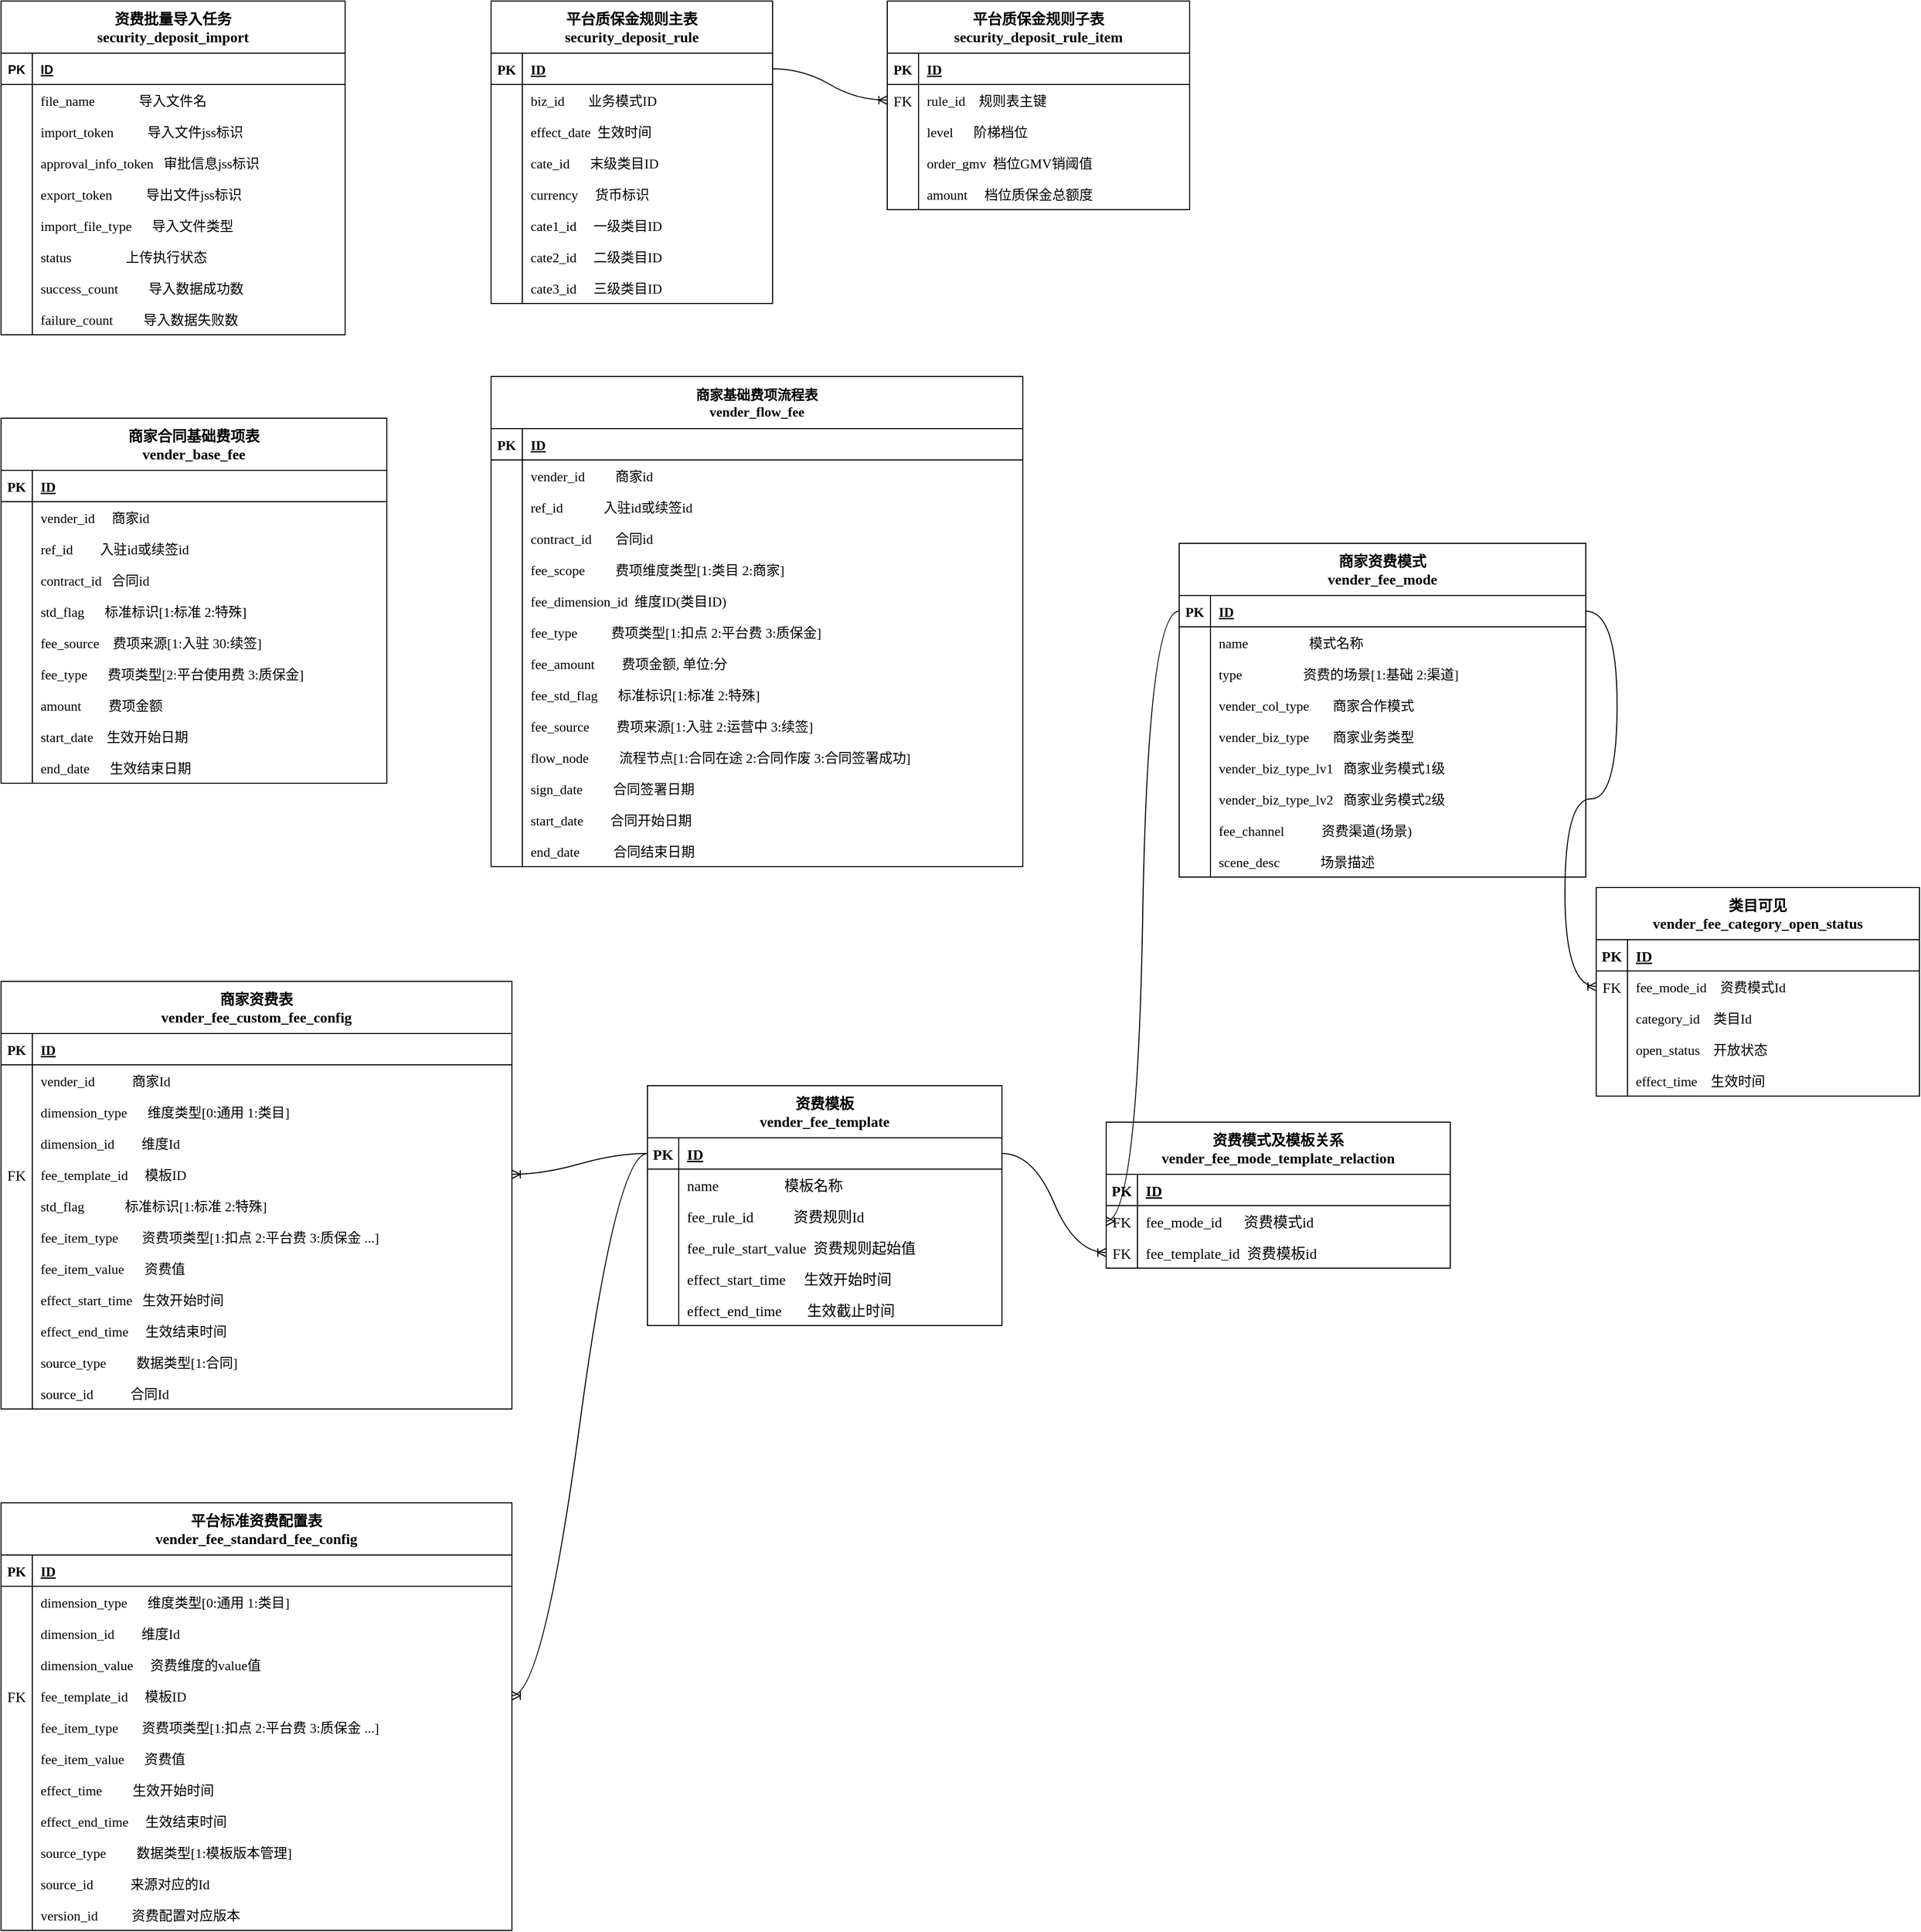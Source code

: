 <mxfile version="20.2.3" type="github">
  <diagram id="R2lEEEUBdFMjLlhIrx00" name="Page-1">
    <mxGraphModel dx="2066" dy="1161" grid="1" gridSize="10" guides="1" tooltips="1" connect="1" arrows="1" fold="1" page="1" pageScale="1" pageWidth="2400" pageHeight="2400" math="0" shadow="0" extFonts="Permanent Marker^https://fonts.googleapis.com/css?family=Permanent+Marker">
      <root>
        <mxCell id="0" />
        <mxCell id="1" parent="0" />
        <mxCell id="C-vyLk0tnHw3VtMMgP7b-23" value="资费批量导入任务&#xa;security_deposit_import" style="shape=table;startSize=50;container=1;collapsible=1;childLayout=tableLayout;fixedRows=1;rowLines=0;fontStyle=1;align=center;resizeLast=1;fontFamily=Menlo;fontSize=14;" parent="1" vertex="1">
          <mxGeometry x="120" y="70" width="330" height="320" as="geometry" />
        </mxCell>
        <mxCell id="C-vyLk0tnHw3VtMMgP7b-24" value="" style="shape=partialRectangle;collapsible=0;dropTarget=0;pointerEvents=0;fillColor=none;points=[[0,0.5],[1,0.5]];portConstraint=eastwest;top=0;left=0;right=0;bottom=1;" parent="C-vyLk0tnHw3VtMMgP7b-23" vertex="1">
          <mxGeometry y="50" width="330" height="30" as="geometry" />
        </mxCell>
        <mxCell id="C-vyLk0tnHw3VtMMgP7b-25" value="PK" style="shape=partialRectangle;overflow=hidden;connectable=0;fillColor=none;top=0;left=0;bottom=0;right=0;fontStyle=1;" parent="C-vyLk0tnHw3VtMMgP7b-24" vertex="1">
          <mxGeometry width="30" height="30" as="geometry">
            <mxRectangle width="30" height="30" as="alternateBounds" />
          </mxGeometry>
        </mxCell>
        <mxCell id="C-vyLk0tnHw3VtMMgP7b-26" value="ID" style="shape=partialRectangle;overflow=hidden;connectable=0;fillColor=none;top=0;left=0;bottom=0;right=0;align=left;spacingLeft=6;fontStyle=5;" parent="C-vyLk0tnHw3VtMMgP7b-24" vertex="1">
          <mxGeometry x="30" width="300" height="30" as="geometry">
            <mxRectangle width="300" height="30" as="alternateBounds" />
          </mxGeometry>
        </mxCell>
        <mxCell id="C-vyLk0tnHw3VtMMgP7b-27" value="" style="shape=partialRectangle;collapsible=0;dropTarget=0;pointerEvents=0;fillColor=none;points=[[0,0.5],[1,0.5]];portConstraint=eastwest;top=0;left=0;right=0;bottom=0;" parent="C-vyLk0tnHw3VtMMgP7b-23" vertex="1">
          <mxGeometry y="80" width="330" height="30" as="geometry" />
        </mxCell>
        <mxCell id="C-vyLk0tnHw3VtMMgP7b-28" value="" style="shape=partialRectangle;overflow=hidden;connectable=0;fillColor=none;top=0;left=0;bottom=0;right=0;" parent="C-vyLk0tnHw3VtMMgP7b-27" vertex="1">
          <mxGeometry width="30" height="30" as="geometry">
            <mxRectangle width="30" height="30" as="alternateBounds" />
          </mxGeometry>
        </mxCell>
        <mxCell id="C-vyLk0tnHw3VtMMgP7b-29" value="file_name             导入文件名" style="shape=partialRectangle;overflow=hidden;connectable=0;fillColor=none;top=0;left=0;bottom=0;right=0;align=left;spacingLeft=6;fontFamily=Monaco;fontSize=13;fontStyle=0" parent="C-vyLk0tnHw3VtMMgP7b-27" vertex="1">
          <mxGeometry x="30" width="300" height="30" as="geometry">
            <mxRectangle width="300" height="30" as="alternateBounds" />
          </mxGeometry>
        </mxCell>
        <mxCell id="gZKI5wKs1nBU78Ap0PTL-1" value="" style="shape=tableRow;horizontal=0;startSize=0;swimlaneHead=0;swimlaneBody=0;fillColor=none;collapsible=0;dropTarget=0;points=[[0,0.5],[1,0.5]];portConstraint=eastwest;top=0;left=0;right=0;bottom=0;" vertex="1" parent="C-vyLk0tnHw3VtMMgP7b-23">
          <mxGeometry y="110" width="330" height="30" as="geometry" />
        </mxCell>
        <mxCell id="gZKI5wKs1nBU78Ap0PTL-2" value="" style="shape=partialRectangle;connectable=0;fillColor=none;top=0;left=0;bottom=0;right=0;editable=1;overflow=hidden;" vertex="1" parent="gZKI5wKs1nBU78Ap0PTL-1">
          <mxGeometry width="30" height="30" as="geometry">
            <mxRectangle width="30" height="30" as="alternateBounds" />
          </mxGeometry>
        </mxCell>
        <mxCell id="gZKI5wKs1nBU78Ap0PTL-3" value="import_token          导入文件jss标识" style="shape=partialRectangle;connectable=0;fillColor=none;top=0;left=0;bottom=0;right=0;align=left;spacingLeft=6;overflow=hidden;fontFamily=Menlo;fontSize=13;fontStyle=0" vertex="1" parent="gZKI5wKs1nBU78Ap0PTL-1">
          <mxGeometry x="30" width="300" height="30" as="geometry">
            <mxRectangle width="300" height="30" as="alternateBounds" />
          </mxGeometry>
        </mxCell>
        <mxCell id="gZKI5wKs1nBU78Ap0PTL-4" value="" style="shape=tableRow;horizontal=0;startSize=0;swimlaneHead=0;swimlaneBody=0;fillColor=none;collapsible=0;dropTarget=0;points=[[0,0.5],[1,0.5]];portConstraint=eastwest;top=0;left=0;right=0;bottom=0;fontFamily=Menlo;fontSize=13;" vertex="1" parent="C-vyLk0tnHw3VtMMgP7b-23">
          <mxGeometry y="140" width="330" height="30" as="geometry" />
        </mxCell>
        <mxCell id="gZKI5wKs1nBU78Ap0PTL-5" value="" style="shape=partialRectangle;connectable=0;fillColor=none;top=0;left=0;bottom=0;right=0;editable=1;overflow=hidden;fontFamily=Menlo;fontSize=13;" vertex="1" parent="gZKI5wKs1nBU78Ap0PTL-4">
          <mxGeometry width="30" height="30" as="geometry">
            <mxRectangle width="30" height="30" as="alternateBounds" />
          </mxGeometry>
        </mxCell>
        <mxCell id="gZKI5wKs1nBU78Ap0PTL-6" value="approval_info_token   审批信息jss标识" style="shape=partialRectangle;connectable=0;fillColor=none;top=0;left=0;bottom=0;right=0;align=left;spacingLeft=6;overflow=hidden;fontFamily=Menlo;fontSize=13;" vertex="1" parent="gZKI5wKs1nBU78Ap0PTL-4">
          <mxGeometry x="30" width="300" height="30" as="geometry">
            <mxRectangle width="300" height="30" as="alternateBounds" />
          </mxGeometry>
        </mxCell>
        <mxCell id="gZKI5wKs1nBU78Ap0PTL-7" value="" style="shape=tableRow;horizontal=0;startSize=0;swimlaneHead=0;swimlaneBody=0;fillColor=none;collapsible=0;dropTarget=0;points=[[0,0.5],[1,0.5]];portConstraint=eastwest;top=0;left=0;right=0;bottom=0;fontFamily=Menlo;fontSize=13;" vertex="1" parent="C-vyLk0tnHw3VtMMgP7b-23">
          <mxGeometry y="170" width="330" height="30" as="geometry" />
        </mxCell>
        <mxCell id="gZKI5wKs1nBU78Ap0PTL-8" value="" style="shape=partialRectangle;connectable=0;fillColor=none;top=0;left=0;bottom=0;right=0;editable=1;overflow=hidden;fontFamily=Menlo;fontSize=13;" vertex="1" parent="gZKI5wKs1nBU78Ap0PTL-7">
          <mxGeometry width="30" height="30" as="geometry">
            <mxRectangle width="30" height="30" as="alternateBounds" />
          </mxGeometry>
        </mxCell>
        <mxCell id="gZKI5wKs1nBU78Ap0PTL-9" value="export_token          导出文件jss标识" style="shape=partialRectangle;connectable=0;fillColor=none;top=0;left=0;bottom=0;right=0;align=left;spacingLeft=6;overflow=hidden;fontFamily=Menlo;fontSize=13;" vertex="1" parent="gZKI5wKs1nBU78Ap0PTL-7">
          <mxGeometry x="30" width="300" height="30" as="geometry">
            <mxRectangle width="300" height="30" as="alternateBounds" />
          </mxGeometry>
        </mxCell>
        <mxCell id="gZKI5wKs1nBU78Ap0PTL-10" value="" style="shape=tableRow;horizontal=0;startSize=0;swimlaneHead=0;swimlaneBody=0;fillColor=none;collapsible=0;dropTarget=0;points=[[0,0.5],[1,0.5]];portConstraint=eastwest;top=0;left=0;right=0;bottom=0;fontFamily=Menlo;fontSize=13;" vertex="1" parent="C-vyLk0tnHw3VtMMgP7b-23">
          <mxGeometry y="200" width="330" height="30" as="geometry" />
        </mxCell>
        <mxCell id="gZKI5wKs1nBU78Ap0PTL-11" value="" style="shape=partialRectangle;connectable=0;fillColor=none;top=0;left=0;bottom=0;right=0;editable=1;overflow=hidden;fontFamily=Menlo;fontSize=13;" vertex="1" parent="gZKI5wKs1nBU78Ap0PTL-10">
          <mxGeometry width="30" height="30" as="geometry">
            <mxRectangle width="30" height="30" as="alternateBounds" />
          </mxGeometry>
        </mxCell>
        <mxCell id="gZKI5wKs1nBU78Ap0PTL-12" value="import_file_type      导入文件类型" style="shape=partialRectangle;connectable=0;fillColor=none;top=0;left=0;bottom=0;right=0;align=left;spacingLeft=6;overflow=hidden;fontFamily=Menlo;fontSize=13;" vertex="1" parent="gZKI5wKs1nBU78Ap0PTL-10">
          <mxGeometry x="30" width="300" height="30" as="geometry">
            <mxRectangle width="300" height="30" as="alternateBounds" />
          </mxGeometry>
        </mxCell>
        <mxCell id="gZKI5wKs1nBU78Ap0PTL-13" value="" style="shape=tableRow;horizontal=0;startSize=0;swimlaneHead=0;swimlaneBody=0;fillColor=none;collapsible=0;dropTarget=0;points=[[0,0.5],[1,0.5]];portConstraint=eastwest;top=0;left=0;right=0;bottom=0;fontFamily=Menlo;fontSize=13;" vertex="1" parent="C-vyLk0tnHw3VtMMgP7b-23">
          <mxGeometry y="230" width="330" height="30" as="geometry" />
        </mxCell>
        <mxCell id="gZKI5wKs1nBU78Ap0PTL-14" value="" style="shape=partialRectangle;connectable=0;fillColor=none;top=0;left=0;bottom=0;right=0;editable=1;overflow=hidden;fontFamily=Menlo;fontSize=13;" vertex="1" parent="gZKI5wKs1nBU78Ap0PTL-13">
          <mxGeometry width="30" height="30" as="geometry">
            <mxRectangle width="30" height="30" as="alternateBounds" />
          </mxGeometry>
        </mxCell>
        <mxCell id="gZKI5wKs1nBU78Ap0PTL-15" value="status                上传执行状态" style="shape=partialRectangle;connectable=0;fillColor=none;top=0;left=0;bottom=0;right=0;align=left;spacingLeft=6;overflow=hidden;fontFamily=Menlo;fontSize=13;" vertex="1" parent="gZKI5wKs1nBU78Ap0PTL-13">
          <mxGeometry x="30" width="300" height="30" as="geometry">
            <mxRectangle width="300" height="30" as="alternateBounds" />
          </mxGeometry>
        </mxCell>
        <mxCell id="gZKI5wKs1nBU78Ap0PTL-16" value="" style="shape=tableRow;horizontal=0;startSize=0;swimlaneHead=0;swimlaneBody=0;fillColor=none;collapsible=0;dropTarget=0;points=[[0,0.5],[1,0.5]];portConstraint=eastwest;top=0;left=0;right=0;bottom=0;fontFamily=Menlo;fontSize=13;" vertex="1" parent="C-vyLk0tnHw3VtMMgP7b-23">
          <mxGeometry y="260" width="330" height="30" as="geometry" />
        </mxCell>
        <mxCell id="gZKI5wKs1nBU78Ap0PTL-17" value="" style="shape=partialRectangle;connectable=0;fillColor=none;top=0;left=0;bottom=0;right=0;editable=1;overflow=hidden;fontFamily=Menlo;fontSize=13;" vertex="1" parent="gZKI5wKs1nBU78Ap0PTL-16">
          <mxGeometry width="30" height="30" as="geometry">
            <mxRectangle width="30" height="30" as="alternateBounds" />
          </mxGeometry>
        </mxCell>
        <mxCell id="gZKI5wKs1nBU78Ap0PTL-18" value="success_count         导入数据成功数" style="shape=partialRectangle;connectable=0;fillColor=none;top=0;left=0;bottom=0;right=0;align=left;spacingLeft=6;overflow=hidden;fontFamily=Menlo;fontSize=13;" vertex="1" parent="gZKI5wKs1nBU78Ap0PTL-16">
          <mxGeometry x="30" width="300" height="30" as="geometry">
            <mxRectangle width="300" height="30" as="alternateBounds" />
          </mxGeometry>
        </mxCell>
        <mxCell id="gZKI5wKs1nBU78Ap0PTL-19" value="" style="shape=tableRow;horizontal=0;startSize=0;swimlaneHead=0;swimlaneBody=0;fillColor=none;collapsible=0;dropTarget=0;points=[[0,0.5],[1,0.5]];portConstraint=eastwest;top=0;left=0;right=0;bottom=0;fontFamily=Menlo;fontSize=13;" vertex="1" parent="C-vyLk0tnHw3VtMMgP7b-23">
          <mxGeometry y="290" width="330" height="30" as="geometry" />
        </mxCell>
        <mxCell id="gZKI5wKs1nBU78Ap0PTL-20" value="" style="shape=partialRectangle;connectable=0;fillColor=none;top=0;left=0;bottom=0;right=0;editable=1;overflow=hidden;fontFamily=Menlo;fontSize=13;" vertex="1" parent="gZKI5wKs1nBU78Ap0PTL-19">
          <mxGeometry width="30" height="30" as="geometry">
            <mxRectangle width="30" height="30" as="alternateBounds" />
          </mxGeometry>
        </mxCell>
        <mxCell id="gZKI5wKs1nBU78Ap0PTL-21" value="failure_count         导入数据失败数" style="shape=partialRectangle;connectable=0;fillColor=none;top=0;left=0;bottom=0;right=0;align=left;spacingLeft=6;overflow=hidden;fontFamily=Menlo;fontSize=13;" vertex="1" parent="gZKI5wKs1nBU78Ap0PTL-19">
          <mxGeometry x="30" width="300" height="30" as="geometry">
            <mxRectangle width="300" height="30" as="alternateBounds" />
          </mxGeometry>
        </mxCell>
        <mxCell id="gZKI5wKs1nBU78Ap0PTL-22" value="平台质保金规则主表&#xa;security_deposit_rule" style="shape=table;startSize=50;container=1;collapsible=1;childLayout=tableLayout;fixedRows=1;rowLines=0;fontStyle=1;align=center;resizeLast=1;fontFamily=Menlo;fontSize=14;" vertex="1" parent="1">
          <mxGeometry x="590" y="70" width="270" height="290" as="geometry" />
        </mxCell>
        <mxCell id="gZKI5wKs1nBU78Ap0PTL-23" value="" style="shape=tableRow;horizontal=0;startSize=0;swimlaneHead=0;swimlaneBody=0;fillColor=none;collapsible=0;dropTarget=0;points=[[0,0.5],[1,0.5]];portConstraint=eastwest;top=0;left=0;right=0;bottom=1;fontFamily=Menlo;fontSize=13;" vertex="1" parent="gZKI5wKs1nBU78Ap0PTL-22">
          <mxGeometry y="50" width="270" height="30" as="geometry" />
        </mxCell>
        <mxCell id="gZKI5wKs1nBU78Ap0PTL-24" value="PK" style="shape=partialRectangle;connectable=0;fillColor=none;top=0;left=0;bottom=0;right=0;fontStyle=1;overflow=hidden;fontFamily=Menlo;fontSize=13;" vertex="1" parent="gZKI5wKs1nBU78Ap0PTL-23">
          <mxGeometry width="30" height="30" as="geometry">
            <mxRectangle width="30" height="30" as="alternateBounds" />
          </mxGeometry>
        </mxCell>
        <mxCell id="gZKI5wKs1nBU78Ap0PTL-25" value="ID" style="shape=partialRectangle;connectable=0;fillColor=none;top=0;left=0;bottom=0;right=0;align=left;spacingLeft=6;fontStyle=5;overflow=hidden;fontFamily=Menlo;fontSize=13;" vertex="1" parent="gZKI5wKs1nBU78Ap0PTL-23">
          <mxGeometry x="30" width="240" height="30" as="geometry">
            <mxRectangle width="240" height="30" as="alternateBounds" />
          </mxGeometry>
        </mxCell>
        <mxCell id="gZKI5wKs1nBU78Ap0PTL-26" value="" style="shape=tableRow;horizontal=0;startSize=0;swimlaneHead=0;swimlaneBody=0;fillColor=none;collapsible=0;dropTarget=0;points=[[0,0.5],[1,0.5]];portConstraint=eastwest;top=0;left=0;right=0;bottom=0;fontFamily=Menlo;fontSize=13;" vertex="1" parent="gZKI5wKs1nBU78Ap0PTL-22">
          <mxGeometry y="80" width="270" height="30" as="geometry" />
        </mxCell>
        <mxCell id="gZKI5wKs1nBU78Ap0PTL-27" value="" style="shape=partialRectangle;connectable=0;fillColor=none;top=0;left=0;bottom=0;right=0;editable=1;overflow=hidden;fontFamily=Menlo;fontSize=13;" vertex="1" parent="gZKI5wKs1nBU78Ap0PTL-26">
          <mxGeometry width="30" height="30" as="geometry">
            <mxRectangle width="30" height="30" as="alternateBounds" />
          </mxGeometry>
        </mxCell>
        <mxCell id="gZKI5wKs1nBU78Ap0PTL-28" value="biz_id       业务模式ID" style="shape=partialRectangle;connectable=0;fillColor=none;top=0;left=0;bottom=0;right=0;align=left;spacingLeft=6;overflow=hidden;fontFamily=Menlo;fontSize=13;" vertex="1" parent="gZKI5wKs1nBU78Ap0PTL-26">
          <mxGeometry x="30" width="240" height="30" as="geometry">
            <mxRectangle width="240" height="30" as="alternateBounds" />
          </mxGeometry>
        </mxCell>
        <mxCell id="gZKI5wKs1nBU78Ap0PTL-29" value="" style="shape=tableRow;horizontal=0;startSize=0;swimlaneHead=0;swimlaneBody=0;fillColor=none;collapsible=0;dropTarget=0;points=[[0,0.5],[1,0.5]];portConstraint=eastwest;top=0;left=0;right=0;bottom=0;fontFamily=Menlo;fontSize=13;" vertex="1" parent="gZKI5wKs1nBU78Ap0PTL-22">
          <mxGeometry y="110" width="270" height="30" as="geometry" />
        </mxCell>
        <mxCell id="gZKI5wKs1nBU78Ap0PTL-30" value="" style="shape=partialRectangle;connectable=0;fillColor=none;top=0;left=0;bottom=0;right=0;editable=1;overflow=hidden;fontFamily=Menlo;fontSize=13;" vertex="1" parent="gZKI5wKs1nBU78Ap0PTL-29">
          <mxGeometry width="30" height="30" as="geometry">
            <mxRectangle width="30" height="30" as="alternateBounds" />
          </mxGeometry>
        </mxCell>
        <mxCell id="gZKI5wKs1nBU78Ap0PTL-31" value="effect_date  生效时间" style="shape=partialRectangle;connectable=0;fillColor=none;top=0;left=0;bottom=0;right=0;align=left;spacingLeft=6;overflow=hidden;fontFamily=Menlo;fontSize=13;" vertex="1" parent="gZKI5wKs1nBU78Ap0PTL-29">
          <mxGeometry x="30" width="240" height="30" as="geometry">
            <mxRectangle width="240" height="30" as="alternateBounds" />
          </mxGeometry>
        </mxCell>
        <mxCell id="gZKI5wKs1nBU78Ap0PTL-32" value="" style="shape=tableRow;horizontal=0;startSize=0;swimlaneHead=0;swimlaneBody=0;fillColor=none;collapsible=0;dropTarget=0;points=[[0,0.5],[1,0.5]];portConstraint=eastwest;top=0;left=0;right=0;bottom=0;fontFamily=Menlo;fontSize=13;" vertex="1" parent="gZKI5wKs1nBU78Ap0PTL-22">
          <mxGeometry y="140" width="270" height="30" as="geometry" />
        </mxCell>
        <mxCell id="gZKI5wKs1nBU78Ap0PTL-33" value="" style="shape=partialRectangle;connectable=0;fillColor=none;top=0;left=0;bottom=0;right=0;editable=1;overflow=hidden;fontFamily=Menlo;fontSize=13;" vertex="1" parent="gZKI5wKs1nBU78Ap0PTL-32">
          <mxGeometry width="30" height="30" as="geometry">
            <mxRectangle width="30" height="30" as="alternateBounds" />
          </mxGeometry>
        </mxCell>
        <mxCell id="gZKI5wKs1nBU78Ap0PTL-34" value="cate_id      末级类目ID" style="shape=partialRectangle;connectable=0;fillColor=none;top=0;left=0;bottom=0;right=0;align=left;spacingLeft=6;overflow=hidden;fontFamily=Menlo;fontSize=13;" vertex="1" parent="gZKI5wKs1nBU78Ap0PTL-32">
          <mxGeometry x="30" width="240" height="30" as="geometry">
            <mxRectangle width="240" height="30" as="alternateBounds" />
          </mxGeometry>
        </mxCell>
        <mxCell id="gZKI5wKs1nBU78Ap0PTL-36" value="" style="shape=tableRow;horizontal=0;startSize=0;swimlaneHead=0;swimlaneBody=0;fillColor=none;collapsible=0;dropTarget=0;points=[[0,0.5],[1,0.5]];portConstraint=eastwest;top=0;left=0;right=0;bottom=0;fontFamily=Menlo;fontSize=14;" vertex="1" parent="gZKI5wKs1nBU78Ap0PTL-22">
          <mxGeometry y="170" width="270" height="30" as="geometry" />
        </mxCell>
        <mxCell id="gZKI5wKs1nBU78Ap0PTL-37" value="" style="shape=partialRectangle;connectable=0;fillColor=none;top=0;left=0;bottom=0;right=0;editable=1;overflow=hidden;fontFamily=Menlo;fontSize=14;" vertex="1" parent="gZKI5wKs1nBU78Ap0PTL-36">
          <mxGeometry width="30" height="30" as="geometry">
            <mxRectangle width="30" height="30" as="alternateBounds" />
          </mxGeometry>
        </mxCell>
        <mxCell id="gZKI5wKs1nBU78Ap0PTL-38" value="currency     货币标识" style="shape=partialRectangle;connectable=0;fillColor=none;top=0;left=0;bottom=0;right=0;align=left;spacingLeft=6;overflow=hidden;fontFamily=Menlo;fontSize=13;" vertex="1" parent="gZKI5wKs1nBU78Ap0PTL-36">
          <mxGeometry x="30" width="240" height="30" as="geometry">
            <mxRectangle width="240" height="30" as="alternateBounds" />
          </mxGeometry>
        </mxCell>
        <mxCell id="gZKI5wKs1nBU78Ap0PTL-39" value="" style="shape=tableRow;horizontal=0;startSize=0;swimlaneHead=0;swimlaneBody=0;fillColor=none;collapsible=0;dropTarget=0;points=[[0,0.5],[1,0.5]];portConstraint=eastwest;top=0;left=0;right=0;bottom=0;fontFamily=Menlo;fontSize=14;" vertex="1" parent="gZKI5wKs1nBU78Ap0PTL-22">
          <mxGeometry y="200" width="270" height="30" as="geometry" />
        </mxCell>
        <mxCell id="gZKI5wKs1nBU78Ap0PTL-40" value="" style="shape=partialRectangle;connectable=0;fillColor=none;top=0;left=0;bottom=0;right=0;editable=1;overflow=hidden;fontFamily=Menlo;fontSize=14;" vertex="1" parent="gZKI5wKs1nBU78Ap0PTL-39">
          <mxGeometry width="30" height="30" as="geometry">
            <mxRectangle width="30" height="30" as="alternateBounds" />
          </mxGeometry>
        </mxCell>
        <mxCell id="gZKI5wKs1nBU78Ap0PTL-41" value="cate1_id     一级类目ID" style="shape=partialRectangle;connectable=0;fillColor=none;top=0;left=0;bottom=0;right=0;align=left;spacingLeft=6;overflow=hidden;fontFamily=Menlo;fontSize=13;" vertex="1" parent="gZKI5wKs1nBU78Ap0PTL-39">
          <mxGeometry x="30" width="240" height="30" as="geometry">
            <mxRectangle width="240" height="30" as="alternateBounds" />
          </mxGeometry>
        </mxCell>
        <mxCell id="gZKI5wKs1nBU78Ap0PTL-49" value="" style="shape=tableRow;horizontal=0;startSize=0;swimlaneHead=0;swimlaneBody=0;fillColor=none;collapsible=0;dropTarget=0;points=[[0,0.5],[1,0.5]];portConstraint=eastwest;top=0;left=0;right=0;bottom=0;fontFamily=Menlo;fontSize=14;" vertex="1" parent="gZKI5wKs1nBU78Ap0PTL-22">
          <mxGeometry y="230" width="270" height="30" as="geometry" />
        </mxCell>
        <mxCell id="gZKI5wKs1nBU78Ap0PTL-50" value="" style="shape=partialRectangle;connectable=0;fillColor=none;top=0;left=0;bottom=0;right=0;editable=1;overflow=hidden;fontFamily=Menlo;fontSize=14;" vertex="1" parent="gZKI5wKs1nBU78Ap0PTL-49">
          <mxGeometry width="30" height="30" as="geometry">
            <mxRectangle width="30" height="30" as="alternateBounds" />
          </mxGeometry>
        </mxCell>
        <mxCell id="gZKI5wKs1nBU78Ap0PTL-51" value="cate2_id     二级类目ID" style="shape=partialRectangle;connectable=0;fillColor=none;top=0;left=0;bottom=0;right=0;align=left;spacingLeft=6;overflow=hidden;fontFamily=Menlo;fontSize=13;" vertex="1" parent="gZKI5wKs1nBU78Ap0PTL-49">
          <mxGeometry x="30" width="240" height="30" as="geometry">
            <mxRectangle width="240" height="30" as="alternateBounds" />
          </mxGeometry>
        </mxCell>
        <mxCell id="gZKI5wKs1nBU78Ap0PTL-42" value="" style="shape=tableRow;horizontal=0;startSize=0;swimlaneHead=0;swimlaneBody=0;fillColor=none;collapsible=0;dropTarget=0;points=[[0,0.5],[1,0.5]];portConstraint=eastwest;top=0;left=0;right=0;bottom=0;fontFamily=Menlo;fontSize=14;" vertex="1" parent="gZKI5wKs1nBU78Ap0PTL-22">
          <mxGeometry y="260" width="270" height="30" as="geometry" />
        </mxCell>
        <mxCell id="gZKI5wKs1nBU78Ap0PTL-43" value="" style="shape=partialRectangle;connectable=0;fillColor=none;top=0;left=0;bottom=0;right=0;editable=1;overflow=hidden;fontFamily=Menlo;fontSize=14;" vertex="1" parent="gZKI5wKs1nBU78Ap0PTL-42">
          <mxGeometry width="30" height="30" as="geometry">
            <mxRectangle width="30" height="30" as="alternateBounds" />
          </mxGeometry>
        </mxCell>
        <mxCell id="gZKI5wKs1nBU78Ap0PTL-44" value="cate3_id     三级类目ID" style="shape=partialRectangle;connectable=0;fillColor=none;top=0;left=0;bottom=0;right=0;align=left;spacingLeft=6;overflow=hidden;fontFamily=Menlo;fontSize=13;" vertex="1" parent="gZKI5wKs1nBU78Ap0PTL-42">
          <mxGeometry x="30" width="240" height="30" as="geometry">
            <mxRectangle width="240" height="30" as="alternateBounds" />
          </mxGeometry>
        </mxCell>
        <mxCell id="gZKI5wKs1nBU78Ap0PTL-52" value="平台质保金规则子表&#xa;security_deposit_rule_item" style="shape=table;startSize=50;container=1;collapsible=1;childLayout=tableLayout;fixedRows=1;rowLines=0;fontStyle=1;align=center;resizeLast=1;fontFamily=Menlo;fontSize=14;" vertex="1" parent="1">
          <mxGeometry x="970" y="70" width="290" height="200" as="geometry" />
        </mxCell>
        <mxCell id="gZKI5wKs1nBU78Ap0PTL-53" value="" style="shape=tableRow;horizontal=0;startSize=0;swimlaneHead=0;swimlaneBody=0;fillColor=none;collapsible=0;dropTarget=0;points=[[0,0.5],[1,0.5]];portConstraint=eastwest;top=0;left=0;right=0;bottom=1;fontFamily=Menlo;fontSize=13;" vertex="1" parent="gZKI5wKs1nBU78Ap0PTL-52">
          <mxGeometry y="50" width="290" height="30" as="geometry" />
        </mxCell>
        <mxCell id="gZKI5wKs1nBU78Ap0PTL-54" value="PK" style="shape=partialRectangle;connectable=0;fillColor=none;top=0;left=0;bottom=0;right=0;fontStyle=1;overflow=hidden;fontFamily=Menlo;fontSize=13;" vertex="1" parent="gZKI5wKs1nBU78Ap0PTL-53">
          <mxGeometry width="30" height="30" as="geometry">
            <mxRectangle width="30" height="30" as="alternateBounds" />
          </mxGeometry>
        </mxCell>
        <mxCell id="gZKI5wKs1nBU78Ap0PTL-55" value="ID" style="shape=partialRectangle;connectable=0;fillColor=none;top=0;left=0;bottom=0;right=0;align=left;spacingLeft=6;fontStyle=5;overflow=hidden;fontFamily=Menlo;fontSize=13;" vertex="1" parent="gZKI5wKs1nBU78Ap0PTL-53">
          <mxGeometry x="30" width="260" height="30" as="geometry">
            <mxRectangle width="260" height="30" as="alternateBounds" />
          </mxGeometry>
        </mxCell>
        <mxCell id="gZKI5wKs1nBU78Ap0PTL-65" value="" style="shape=tableRow;horizontal=0;startSize=0;swimlaneHead=0;swimlaneBody=0;fillColor=none;collapsible=0;dropTarget=0;points=[[0,0.5],[1,0.5]];portConstraint=eastwest;top=0;left=0;right=0;bottom=0;fontFamily=Menlo;fontSize=13;" vertex="1" parent="gZKI5wKs1nBU78Ap0PTL-52">
          <mxGeometry y="80" width="290" height="30" as="geometry" />
        </mxCell>
        <mxCell id="gZKI5wKs1nBU78Ap0PTL-66" value="FK" style="shape=partialRectangle;connectable=0;fillColor=none;top=0;left=0;bottom=0;right=0;fontStyle=0;overflow=hidden;fontFamily=Menlo;fontSize=14;" vertex="1" parent="gZKI5wKs1nBU78Ap0PTL-65">
          <mxGeometry width="30" height="30" as="geometry">
            <mxRectangle width="30" height="30" as="alternateBounds" />
          </mxGeometry>
        </mxCell>
        <mxCell id="gZKI5wKs1nBU78Ap0PTL-67" value="rule_id    规则表主键" style="shape=partialRectangle;connectable=0;fillColor=none;top=0;left=0;bottom=0;right=0;align=left;spacingLeft=6;fontStyle=0;overflow=hidden;fontFamily=Menlo;fontSize=13;" vertex="1" parent="gZKI5wKs1nBU78Ap0PTL-65">
          <mxGeometry x="30" width="260" height="30" as="geometry">
            <mxRectangle width="260" height="30" as="alternateBounds" />
          </mxGeometry>
        </mxCell>
        <mxCell id="gZKI5wKs1nBU78Ap0PTL-56" value="" style="shape=tableRow;horizontal=0;startSize=0;swimlaneHead=0;swimlaneBody=0;fillColor=none;collapsible=0;dropTarget=0;points=[[0,0.5],[1,0.5]];portConstraint=eastwest;top=0;left=0;right=0;bottom=0;fontFamily=Menlo;fontSize=13;" vertex="1" parent="gZKI5wKs1nBU78Ap0PTL-52">
          <mxGeometry y="110" width="290" height="30" as="geometry" />
        </mxCell>
        <mxCell id="gZKI5wKs1nBU78Ap0PTL-57" value="" style="shape=partialRectangle;connectable=0;fillColor=none;top=0;left=0;bottom=0;right=0;editable=1;overflow=hidden;fontFamily=Menlo;fontSize=13;" vertex="1" parent="gZKI5wKs1nBU78Ap0PTL-56">
          <mxGeometry width="30" height="30" as="geometry">
            <mxRectangle width="30" height="30" as="alternateBounds" />
          </mxGeometry>
        </mxCell>
        <mxCell id="gZKI5wKs1nBU78Ap0PTL-58" value="level      阶梯档位" style="shape=partialRectangle;connectable=0;fillColor=none;top=0;left=0;bottom=0;right=0;align=left;spacingLeft=6;overflow=hidden;fontFamily=Menlo;fontSize=13;" vertex="1" parent="gZKI5wKs1nBU78Ap0PTL-56">
          <mxGeometry x="30" width="260" height="30" as="geometry">
            <mxRectangle width="260" height="30" as="alternateBounds" />
          </mxGeometry>
        </mxCell>
        <mxCell id="gZKI5wKs1nBU78Ap0PTL-59" value="" style="shape=tableRow;horizontal=0;startSize=0;swimlaneHead=0;swimlaneBody=0;fillColor=none;collapsible=0;dropTarget=0;points=[[0,0.5],[1,0.5]];portConstraint=eastwest;top=0;left=0;right=0;bottom=0;fontFamily=Menlo;fontSize=13;" vertex="1" parent="gZKI5wKs1nBU78Ap0PTL-52">
          <mxGeometry y="140" width="290" height="30" as="geometry" />
        </mxCell>
        <mxCell id="gZKI5wKs1nBU78Ap0PTL-60" value="" style="shape=partialRectangle;connectable=0;fillColor=none;top=0;left=0;bottom=0;right=0;editable=1;overflow=hidden;fontFamily=Menlo;fontSize=13;" vertex="1" parent="gZKI5wKs1nBU78Ap0PTL-59">
          <mxGeometry width="30" height="30" as="geometry">
            <mxRectangle width="30" height="30" as="alternateBounds" />
          </mxGeometry>
        </mxCell>
        <mxCell id="gZKI5wKs1nBU78Ap0PTL-61" value="order_gmv  档位GMV销阈值" style="shape=partialRectangle;connectable=0;fillColor=none;top=0;left=0;bottom=0;right=0;align=left;spacingLeft=6;overflow=hidden;fontFamily=Menlo;fontSize=13;" vertex="1" parent="gZKI5wKs1nBU78Ap0PTL-59">
          <mxGeometry x="30" width="260" height="30" as="geometry">
            <mxRectangle width="260" height="30" as="alternateBounds" />
          </mxGeometry>
        </mxCell>
        <mxCell id="gZKI5wKs1nBU78Ap0PTL-62" value="" style="shape=tableRow;horizontal=0;startSize=0;swimlaneHead=0;swimlaneBody=0;fillColor=none;collapsible=0;dropTarget=0;points=[[0,0.5],[1,0.5]];portConstraint=eastwest;top=0;left=0;right=0;bottom=0;fontFamily=Menlo;fontSize=13;" vertex="1" parent="gZKI5wKs1nBU78Ap0PTL-52">
          <mxGeometry y="170" width="290" height="30" as="geometry" />
        </mxCell>
        <mxCell id="gZKI5wKs1nBU78Ap0PTL-63" value="" style="shape=partialRectangle;connectable=0;fillColor=none;top=0;left=0;bottom=0;right=0;editable=1;overflow=hidden;fontFamily=Menlo;fontSize=13;" vertex="1" parent="gZKI5wKs1nBU78Ap0PTL-62">
          <mxGeometry width="30" height="30" as="geometry">
            <mxRectangle width="30" height="30" as="alternateBounds" />
          </mxGeometry>
        </mxCell>
        <mxCell id="gZKI5wKs1nBU78Ap0PTL-64" value="amount     档位质保金总额度" style="shape=partialRectangle;connectable=0;fillColor=none;top=0;left=0;bottom=0;right=0;align=left;spacingLeft=6;overflow=hidden;fontFamily=Menlo;fontSize=13;" vertex="1" parent="gZKI5wKs1nBU78Ap0PTL-62">
          <mxGeometry x="30" width="260" height="30" as="geometry">
            <mxRectangle width="260" height="30" as="alternateBounds" />
          </mxGeometry>
        </mxCell>
        <mxCell id="gZKI5wKs1nBU78Ap0PTL-68" value="" style="edgeStyle=entityRelationEdgeStyle;fontSize=12;html=1;endArrow=ERoneToMany;fontFamily=Menlo;curved=1;exitX=1;exitY=0.5;exitDx=0;exitDy=0;" edge="1" parent="1" source="gZKI5wKs1nBU78Ap0PTL-23" target="gZKI5wKs1nBU78Ap0PTL-65">
          <mxGeometry width="100" height="100" relative="1" as="geometry">
            <mxPoint x="950" y="430" as="sourcePoint" />
            <mxPoint x="1050" y="330" as="targetPoint" />
          </mxGeometry>
        </mxCell>
        <mxCell id="gZKI5wKs1nBU78Ap0PTL-117" value="商家合同基础费项表&#xa;vender_base_fee" style="shape=table;startSize=50;container=1;collapsible=1;childLayout=tableLayout;fixedRows=1;rowLines=0;fontStyle=1;align=center;resizeLast=1;fontFamily=Menlo;fontSize=14;" vertex="1" parent="1">
          <mxGeometry x="120" y="470" width="370" height="350" as="geometry" />
        </mxCell>
        <mxCell id="gZKI5wKs1nBU78Ap0PTL-118" value="" style="shape=tableRow;horizontal=0;startSize=0;swimlaneHead=0;swimlaneBody=0;fillColor=none;collapsible=0;dropTarget=0;points=[[0,0.5],[1,0.5]];portConstraint=eastwest;top=0;left=0;right=0;bottom=1;fontFamily=Menlo;fontSize=13;" vertex="1" parent="gZKI5wKs1nBU78Ap0PTL-117">
          <mxGeometry y="50" width="370" height="30" as="geometry" />
        </mxCell>
        <mxCell id="gZKI5wKs1nBU78Ap0PTL-119" value="PK" style="shape=partialRectangle;connectable=0;fillColor=none;top=0;left=0;bottom=0;right=0;fontStyle=1;overflow=hidden;fontFamily=Menlo;fontSize=13;" vertex="1" parent="gZKI5wKs1nBU78Ap0PTL-118">
          <mxGeometry width="30" height="30" as="geometry">
            <mxRectangle width="30" height="30" as="alternateBounds" />
          </mxGeometry>
        </mxCell>
        <mxCell id="gZKI5wKs1nBU78Ap0PTL-120" value="ID" style="shape=partialRectangle;connectable=0;fillColor=none;top=0;left=0;bottom=0;right=0;align=left;spacingLeft=6;fontStyle=5;overflow=hidden;fontFamily=Menlo;fontSize=13;" vertex="1" parent="gZKI5wKs1nBU78Ap0PTL-118">
          <mxGeometry x="30" width="340" height="30" as="geometry">
            <mxRectangle width="340" height="30" as="alternateBounds" />
          </mxGeometry>
        </mxCell>
        <mxCell id="gZKI5wKs1nBU78Ap0PTL-121" value="" style="shape=tableRow;horizontal=0;startSize=0;swimlaneHead=0;swimlaneBody=0;fillColor=none;collapsible=0;dropTarget=0;points=[[0,0.5],[1,0.5]];portConstraint=eastwest;top=0;left=0;right=0;bottom=0;fontFamily=Menlo;fontSize=13;" vertex="1" parent="gZKI5wKs1nBU78Ap0PTL-117">
          <mxGeometry y="80" width="370" height="30" as="geometry" />
        </mxCell>
        <mxCell id="gZKI5wKs1nBU78Ap0PTL-122" value="" style="shape=partialRectangle;connectable=0;fillColor=none;top=0;left=0;bottom=0;right=0;editable=1;overflow=hidden;fontFamily=Menlo;fontSize=13;" vertex="1" parent="gZKI5wKs1nBU78Ap0PTL-121">
          <mxGeometry width="30" height="30" as="geometry">
            <mxRectangle width="30" height="30" as="alternateBounds" />
          </mxGeometry>
        </mxCell>
        <mxCell id="gZKI5wKs1nBU78Ap0PTL-123" value="vender_id     商家id" style="shape=partialRectangle;connectable=0;fillColor=none;top=0;left=0;bottom=0;right=0;align=left;spacingLeft=6;overflow=hidden;fontFamily=Menlo;fontSize=13;" vertex="1" parent="gZKI5wKs1nBU78Ap0PTL-121">
          <mxGeometry x="30" width="340" height="30" as="geometry">
            <mxRectangle width="340" height="30" as="alternateBounds" />
          </mxGeometry>
        </mxCell>
        <mxCell id="gZKI5wKs1nBU78Ap0PTL-124" value="" style="shape=tableRow;horizontal=0;startSize=0;swimlaneHead=0;swimlaneBody=0;fillColor=none;collapsible=0;dropTarget=0;points=[[0,0.5],[1,0.5]];portConstraint=eastwest;top=0;left=0;right=0;bottom=0;fontFamily=Menlo;fontSize=13;" vertex="1" parent="gZKI5wKs1nBU78Ap0PTL-117">
          <mxGeometry y="110" width="370" height="30" as="geometry" />
        </mxCell>
        <mxCell id="gZKI5wKs1nBU78Ap0PTL-125" value="" style="shape=partialRectangle;connectable=0;fillColor=none;top=0;left=0;bottom=0;right=0;editable=1;overflow=hidden;fontFamily=Menlo;fontSize=13;" vertex="1" parent="gZKI5wKs1nBU78Ap0PTL-124">
          <mxGeometry width="30" height="30" as="geometry">
            <mxRectangle width="30" height="30" as="alternateBounds" />
          </mxGeometry>
        </mxCell>
        <mxCell id="gZKI5wKs1nBU78Ap0PTL-126" value="ref_id        入驻id或续签id" style="shape=partialRectangle;connectable=0;fillColor=none;top=0;left=0;bottom=0;right=0;align=left;spacingLeft=6;overflow=hidden;fontFamily=Menlo;fontSize=13;" vertex="1" parent="gZKI5wKs1nBU78Ap0PTL-124">
          <mxGeometry x="30" width="340" height="30" as="geometry">
            <mxRectangle width="340" height="30" as="alternateBounds" />
          </mxGeometry>
        </mxCell>
        <mxCell id="gZKI5wKs1nBU78Ap0PTL-127" value="" style="shape=tableRow;horizontal=0;startSize=0;swimlaneHead=0;swimlaneBody=0;fillColor=none;collapsible=0;dropTarget=0;points=[[0,0.5],[1,0.5]];portConstraint=eastwest;top=0;left=0;right=0;bottom=0;fontFamily=Menlo;fontSize=13;" vertex="1" parent="gZKI5wKs1nBU78Ap0PTL-117">
          <mxGeometry y="140" width="370" height="30" as="geometry" />
        </mxCell>
        <mxCell id="gZKI5wKs1nBU78Ap0PTL-128" value="" style="shape=partialRectangle;connectable=0;fillColor=none;top=0;left=0;bottom=0;right=0;editable=1;overflow=hidden;fontFamily=Menlo;fontSize=13;" vertex="1" parent="gZKI5wKs1nBU78Ap0PTL-127">
          <mxGeometry width="30" height="30" as="geometry">
            <mxRectangle width="30" height="30" as="alternateBounds" />
          </mxGeometry>
        </mxCell>
        <mxCell id="gZKI5wKs1nBU78Ap0PTL-129" value="contract_id   合同id" style="shape=partialRectangle;connectable=0;fillColor=none;top=0;left=0;bottom=0;right=0;align=left;spacingLeft=6;overflow=hidden;fontFamily=Menlo;fontSize=13;" vertex="1" parent="gZKI5wKs1nBU78Ap0PTL-127">
          <mxGeometry x="30" width="340" height="30" as="geometry">
            <mxRectangle width="340" height="30" as="alternateBounds" />
          </mxGeometry>
        </mxCell>
        <mxCell id="gZKI5wKs1nBU78Ap0PTL-130" value="" style="shape=tableRow;horizontal=0;startSize=0;swimlaneHead=0;swimlaneBody=0;fillColor=none;collapsible=0;dropTarget=0;points=[[0,0.5],[1,0.5]];portConstraint=eastwest;top=0;left=0;right=0;bottom=0;fontFamily=Menlo;fontSize=13;" vertex="1" parent="gZKI5wKs1nBU78Ap0PTL-117">
          <mxGeometry y="170" width="370" height="30" as="geometry" />
        </mxCell>
        <mxCell id="gZKI5wKs1nBU78Ap0PTL-131" value="" style="shape=partialRectangle;connectable=0;fillColor=none;top=0;left=0;bottom=0;right=0;editable=1;overflow=hidden;fontFamily=Menlo;fontSize=13;" vertex="1" parent="gZKI5wKs1nBU78Ap0PTL-130">
          <mxGeometry width="30" height="30" as="geometry">
            <mxRectangle width="30" height="30" as="alternateBounds" />
          </mxGeometry>
        </mxCell>
        <mxCell id="gZKI5wKs1nBU78Ap0PTL-132" value="std_flag      标准标识[1:标准 2:特殊]" style="shape=partialRectangle;connectable=0;fillColor=none;top=0;left=0;bottom=0;right=0;align=left;spacingLeft=6;overflow=hidden;fontFamily=Menlo;fontSize=13;" vertex="1" parent="gZKI5wKs1nBU78Ap0PTL-130">
          <mxGeometry x="30" width="340" height="30" as="geometry">
            <mxRectangle width="340" height="30" as="alternateBounds" />
          </mxGeometry>
        </mxCell>
        <mxCell id="gZKI5wKs1nBU78Ap0PTL-133" value="" style="shape=tableRow;horizontal=0;startSize=0;swimlaneHead=0;swimlaneBody=0;fillColor=none;collapsible=0;dropTarget=0;points=[[0,0.5],[1,0.5]];portConstraint=eastwest;top=0;left=0;right=0;bottom=0;fontFamily=Menlo;fontSize=13;" vertex="1" parent="gZKI5wKs1nBU78Ap0PTL-117">
          <mxGeometry y="200" width="370" height="30" as="geometry" />
        </mxCell>
        <mxCell id="gZKI5wKs1nBU78Ap0PTL-134" value="" style="shape=partialRectangle;connectable=0;fillColor=none;top=0;left=0;bottom=0;right=0;editable=1;overflow=hidden;fontFamily=Menlo;fontSize=13;" vertex="1" parent="gZKI5wKs1nBU78Ap0PTL-133">
          <mxGeometry width="30" height="30" as="geometry">
            <mxRectangle width="30" height="30" as="alternateBounds" />
          </mxGeometry>
        </mxCell>
        <mxCell id="gZKI5wKs1nBU78Ap0PTL-135" value="fee_source    费项来源[1:入驻 30:续签]" style="shape=partialRectangle;connectable=0;fillColor=none;top=0;left=0;bottom=0;right=0;align=left;spacingLeft=6;overflow=hidden;fontFamily=Menlo;fontSize=13;" vertex="1" parent="gZKI5wKs1nBU78Ap0PTL-133">
          <mxGeometry x="30" width="340" height="30" as="geometry">
            <mxRectangle width="340" height="30" as="alternateBounds" />
          </mxGeometry>
        </mxCell>
        <mxCell id="gZKI5wKs1nBU78Ap0PTL-136" value="" style="shape=tableRow;horizontal=0;startSize=0;swimlaneHead=0;swimlaneBody=0;fillColor=none;collapsible=0;dropTarget=0;points=[[0,0.5],[1,0.5]];portConstraint=eastwest;top=0;left=0;right=0;bottom=0;fontFamily=Menlo;fontSize=13;" vertex="1" parent="gZKI5wKs1nBU78Ap0PTL-117">
          <mxGeometry y="230" width="370" height="30" as="geometry" />
        </mxCell>
        <mxCell id="gZKI5wKs1nBU78Ap0PTL-137" value="" style="shape=partialRectangle;connectable=0;fillColor=none;top=0;left=0;bottom=0;right=0;editable=1;overflow=hidden;fontFamily=Menlo;fontSize=13;" vertex="1" parent="gZKI5wKs1nBU78Ap0PTL-136">
          <mxGeometry width="30" height="30" as="geometry">
            <mxRectangle width="30" height="30" as="alternateBounds" />
          </mxGeometry>
        </mxCell>
        <mxCell id="gZKI5wKs1nBU78Ap0PTL-138" value="fee_type      费项类型[2:平台使用费 3:质保金]" style="shape=partialRectangle;connectable=0;fillColor=none;top=0;left=0;bottom=0;right=0;align=left;spacingLeft=6;overflow=hidden;fontFamily=Menlo;fontSize=13;" vertex="1" parent="gZKI5wKs1nBU78Ap0PTL-136">
          <mxGeometry x="30" width="340" height="30" as="geometry">
            <mxRectangle width="340" height="30" as="alternateBounds" />
          </mxGeometry>
        </mxCell>
        <mxCell id="gZKI5wKs1nBU78Ap0PTL-139" value="" style="shape=tableRow;horizontal=0;startSize=0;swimlaneHead=0;swimlaneBody=0;fillColor=none;collapsible=0;dropTarget=0;points=[[0,0.5],[1,0.5]];portConstraint=eastwest;top=0;left=0;right=0;bottom=0;fontFamily=Menlo;fontSize=13;" vertex="1" parent="gZKI5wKs1nBU78Ap0PTL-117">
          <mxGeometry y="260" width="370" height="30" as="geometry" />
        </mxCell>
        <mxCell id="gZKI5wKs1nBU78Ap0PTL-140" value="" style="shape=partialRectangle;connectable=0;fillColor=none;top=0;left=0;bottom=0;right=0;editable=1;overflow=hidden;fontFamily=Menlo;fontSize=13;" vertex="1" parent="gZKI5wKs1nBU78Ap0PTL-139">
          <mxGeometry width="30" height="30" as="geometry">
            <mxRectangle width="30" height="30" as="alternateBounds" />
          </mxGeometry>
        </mxCell>
        <mxCell id="gZKI5wKs1nBU78Ap0PTL-141" value="amount        费项金额" style="shape=partialRectangle;connectable=0;fillColor=none;top=0;left=0;bottom=0;right=0;align=left;spacingLeft=6;overflow=hidden;fontFamily=Menlo;fontSize=13;" vertex="1" parent="gZKI5wKs1nBU78Ap0PTL-139">
          <mxGeometry x="30" width="340" height="30" as="geometry">
            <mxRectangle width="340" height="30" as="alternateBounds" />
          </mxGeometry>
        </mxCell>
        <mxCell id="gZKI5wKs1nBU78Ap0PTL-142" value="" style="shape=tableRow;horizontal=0;startSize=0;swimlaneHead=0;swimlaneBody=0;fillColor=none;collapsible=0;dropTarget=0;points=[[0,0.5],[1,0.5]];portConstraint=eastwest;top=0;left=0;right=0;bottom=0;fontFamily=Menlo;fontSize=13;" vertex="1" parent="gZKI5wKs1nBU78Ap0PTL-117">
          <mxGeometry y="290" width="370" height="30" as="geometry" />
        </mxCell>
        <mxCell id="gZKI5wKs1nBU78Ap0PTL-143" value="" style="shape=partialRectangle;connectable=0;fillColor=none;top=0;left=0;bottom=0;right=0;editable=1;overflow=hidden;fontFamily=Menlo;fontSize=13;" vertex="1" parent="gZKI5wKs1nBU78Ap0PTL-142">
          <mxGeometry width="30" height="30" as="geometry">
            <mxRectangle width="30" height="30" as="alternateBounds" />
          </mxGeometry>
        </mxCell>
        <mxCell id="gZKI5wKs1nBU78Ap0PTL-144" value="start_date    生效开始日期" style="shape=partialRectangle;connectable=0;fillColor=none;top=0;left=0;bottom=0;right=0;align=left;spacingLeft=6;overflow=hidden;fontFamily=Menlo;fontSize=13;" vertex="1" parent="gZKI5wKs1nBU78Ap0PTL-142">
          <mxGeometry x="30" width="340" height="30" as="geometry">
            <mxRectangle width="340" height="30" as="alternateBounds" />
          </mxGeometry>
        </mxCell>
        <mxCell id="gZKI5wKs1nBU78Ap0PTL-145" value="" style="shape=tableRow;horizontal=0;startSize=0;swimlaneHead=0;swimlaneBody=0;fillColor=none;collapsible=0;dropTarget=0;points=[[0,0.5],[1,0.5]];portConstraint=eastwest;top=0;left=0;right=0;bottom=0;fontFamily=Menlo;fontSize=13;" vertex="1" parent="gZKI5wKs1nBU78Ap0PTL-117">
          <mxGeometry y="320" width="370" height="30" as="geometry" />
        </mxCell>
        <mxCell id="gZKI5wKs1nBU78Ap0PTL-146" value="" style="shape=partialRectangle;connectable=0;fillColor=none;top=0;left=0;bottom=0;right=0;editable=1;overflow=hidden;fontFamily=Menlo;fontSize=13;" vertex="1" parent="gZKI5wKs1nBU78Ap0PTL-145">
          <mxGeometry width="30" height="30" as="geometry">
            <mxRectangle width="30" height="30" as="alternateBounds" />
          </mxGeometry>
        </mxCell>
        <mxCell id="gZKI5wKs1nBU78Ap0PTL-147" value="end_date      生效结束日期" style="shape=partialRectangle;connectable=0;fillColor=none;top=0;left=0;bottom=0;right=0;align=left;spacingLeft=6;overflow=hidden;fontFamily=Menlo;fontSize=13;" vertex="1" parent="gZKI5wKs1nBU78Ap0PTL-145">
          <mxGeometry x="30" width="340" height="30" as="geometry">
            <mxRectangle width="340" height="30" as="alternateBounds" />
          </mxGeometry>
        </mxCell>
        <mxCell id="gZKI5wKs1nBU78Ap0PTL-148" value="类目可见&#xa;vender_fee_category_open_status" style="shape=table;startSize=50;container=1;collapsible=1;childLayout=tableLayout;fixedRows=1;rowLines=0;fontStyle=1;align=center;resizeLast=1;fontFamily=Menlo;fontSize=14;" vertex="1" parent="1">
          <mxGeometry x="1650" y="920" width="310" height="200" as="geometry" />
        </mxCell>
        <mxCell id="gZKI5wKs1nBU78Ap0PTL-149" value="" style="shape=tableRow;horizontal=0;startSize=0;swimlaneHead=0;swimlaneBody=0;fillColor=none;collapsible=0;dropTarget=0;points=[[0,0.5],[1,0.5]];portConstraint=eastwest;top=0;left=0;right=0;bottom=1;fontFamily=Menlo;fontSize=14;" vertex="1" parent="gZKI5wKs1nBU78Ap0PTL-148">
          <mxGeometry y="50" width="310" height="30" as="geometry" />
        </mxCell>
        <mxCell id="gZKI5wKs1nBU78Ap0PTL-150" value="PK" style="shape=partialRectangle;connectable=0;fillColor=none;top=0;left=0;bottom=0;right=0;fontStyle=1;overflow=hidden;fontFamily=Menlo;fontSize=14;" vertex="1" parent="gZKI5wKs1nBU78Ap0PTL-149">
          <mxGeometry width="30" height="30" as="geometry">
            <mxRectangle width="30" height="30" as="alternateBounds" />
          </mxGeometry>
        </mxCell>
        <mxCell id="gZKI5wKs1nBU78Ap0PTL-151" value="ID" style="shape=partialRectangle;connectable=0;fillColor=none;top=0;left=0;bottom=0;right=0;align=left;spacingLeft=6;fontStyle=5;overflow=hidden;fontFamily=Menlo;fontSize=14;" vertex="1" parent="gZKI5wKs1nBU78Ap0PTL-149">
          <mxGeometry x="30" width="280" height="30" as="geometry">
            <mxRectangle width="280" height="30" as="alternateBounds" />
          </mxGeometry>
        </mxCell>
        <mxCell id="gZKI5wKs1nBU78Ap0PTL-167" value="" style="shape=tableRow;horizontal=0;startSize=0;swimlaneHead=0;swimlaneBody=0;fillColor=none;collapsible=0;dropTarget=0;points=[[0,0.5],[1,0.5]];portConstraint=eastwest;top=0;left=0;right=0;bottom=0;fontFamily=Menlo;fontSize=14;" vertex="1" parent="gZKI5wKs1nBU78Ap0PTL-148">
          <mxGeometry y="80" width="310" height="30" as="geometry" />
        </mxCell>
        <mxCell id="gZKI5wKs1nBU78Ap0PTL-168" value="FK" style="shape=partialRectangle;connectable=0;fillColor=none;top=0;left=0;bottom=0;right=0;fontStyle=0;overflow=hidden;fontFamily=Menlo;fontSize=14;" vertex="1" parent="gZKI5wKs1nBU78Ap0PTL-167">
          <mxGeometry width="30" height="30" as="geometry">
            <mxRectangle width="30" height="30" as="alternateBounds" />
          </mxGeometry>
        </mxCell>
        <mxCell id="gZKI5wKs1nBU78Ap0PTL-169" value="fee_mode_id    资费模式Id" style="shape=partialRectangle;connectable=0;fillColor=none;top=0;left=0;bottom=0;right=0;align=left;spacingLeft=6;fontStyle=0;overflow=hidden;fontFamily=Menlo;fontSize=13;" vertex="1" parent="gZKI5wKs1nBU78Ap0PTL-167">
          <mxGeometry x="30" width="280" height="30" as="geometry">
            <mxRectangle width="280" height="30" as="alternateBounds" />
          </mxGeometry>
        </mxCell>
        <mxCell id="gZKI5wKs1nBU78Ap0PTL-152" value="" style="shape=tableRow;horizontal=0;startSize=0;swimlaneHead=0;swimlaneBody=0;fillColor=none;collapsible=0;dropTarget=0;points=[[0,0.5],[1,0.5]];portConstraint=eastwest;top=0;left=0;right=0;bottom=0;fontFamily=Menlo;fontSize=14;" vertex="1" parent="gZKI5wKs1nBU78Ap0PTL-148">
          <mxGeometry y="110" width="310" height="30" as="geometry" />
        </mxCell>
        <mxCell id="gZKI5wKs1nBU78Ap0PTL-153" value="" style="shape=partialRectangle;connectable=0;fillColor=none;top=0;left=0;bottom=0;right=0;editable=1;overflow=hidden;fontFamily=Menlo;fontSize=14;" vertex="1" parent="gZKI5wKs1nBU78Ap0PTL-152">
          <mxGeometry width="30" height="30" as="geometry">
            <mxRectangle width="30" height="30" as="alternateBounds" />
          </mxGeometry>
        </mxCell>
        <mxCell id="gZKI5wKs1nBU78Ap0PTL-154" value="category_id    类目Id" style="shape=partialRectangle;connectable=0;fillColor=none;top=0;left=0;bottom=0;right=0;align=left;spacingLeft=6;overflow=hidden;fontFamily=Menlo;fontSize=13;" vertex="1" parent="gZKI5wKs1nBU78Ap0PTL-152">
          <mxGeometry x="30" width="280" height="30" as="geometry">
            <mxRectangle width="280" height="30" as="alternateBounds" />
          </mxGeometry>
        </mxCell>
        <mxCell id="gZKI5wKs1nBU78Ap0PTL-155" value="" style="shape=tableRow;horizontal=0;startSize=0;swimlaneHead=0;swimlaneBody=0;fillColor=none;collapsible=0;dropTarget=0;points=[[0,0.5],[1,0.5]];portConstraint=eastwest;top=0;left=0;right=0;bottom=0;fontFamily=Menlo;fontSize=14;" vertex="1" parent="gZKI5wKs1nBU78Ap0PTL-148">
          <mxGeometry y="140" width="310" height="30" as="geometry" />
        </mxCell>
        <mxCell id="gZKI5wKs1nBU78Ap0PTL-156" value="" style="shape=partialRectangle;connectable=0;fillColor=none;top=0;left=0;bottom=0;right=0;editable=1;overflow=hidden;fontFamily=Menlo;fontSize=14;" vertex="1" parent="gZKI5wKs1nBU78Ap0PTL-155">
          <mxGeometry width="30" height="30" as="geometry">
            <mxRectangle width="30" height="30" as="alternateBounds" />
          </mxGeometry>
        </mxCell>
        <mxCell id="gZKI5wKs1nBU78Ap0PTL-157" value="open_status    开放状态" style="shape=partialRectangle;connectable=0;fillColor=none;top=0;left=0;bottom=0;right=0;align=left;spacingLeft=6;overflow=hidden;fontFamily=Menlo;fontSize=13;" vertex="1" parent="gZKI5wKs1nBU78Ap0PTL-155">
          <mxGeometry x="30" width="280" height="30" as="geometry">
            <mxRectangle width="280" height="30" as="alternateBounds" />
          </mxGeometry>
        </mxCell>
        <mxCell id="gZKI5wKs1nBU78Ap0PTL-161" value="" style="shape=tableRow;horizontal=0;startSize=0;swimlaneHead=0;swimlaneBody=0;fillColor=none;collapsible=0;dropTarget=0;points=[[0,0.5],[1,0.5]];portConstraint=eastwest;top=0;left=0;right=0;bottom=0;fontFamily=Menlo;fontSize=14;" vertex="1" parent="gZKI5wKs1nBU78Ap0PTL-148">
          <mxGeometry y="170" width="310" height="30" as="geometry" />
        </mxCell>
        <mxCell id="gZKI5wKs1nBU78Ap0PTL-162" value="" style="shape=partialRectangle;connectable=0;fillColor=none;top=0;left=0;bottom=0;right=0;editable=1;overflow=hidden;fontFamily=Menlo;fontSize=14;" vertex="1" parent="gZKI5wKs1nBU78Ap0PTL-161">
          <mxGeometry width="30" height="30" as="geometry">
            <mxRectangle width="30" height="30" as="alternateBounds" />
          </mxGeometry>
        </mxCell>
        <mxCell id="gZKI5wKs1nBU78Ap0PTL-163" value="effect_time    生效时间" style="shape=partialRectangle;connectable=0;fillColor=none;top=0;left=0;bottom=0;right=0;align=left;spacingLeft=6;overflow=hidden;fontFamily=Menlo;fontSize=13;" vertex="1" parent="gZKI5wKs1nBU78Ap0PTL-161">
          <mxGeometry x="30" width="280" height="30" as="geometry">
            <mxRectangle width="280" height="30" as="alternateBounds" />
          </mxGeometry>
        </mxCell>
        <mxCell id="gZKI5wKs1nBU78Ap0PTL-170" value="商家资费表&#xa;vender_fee_custom_fee_config" style="shape=table;startSize=50;container=1;collapsible=1;childLayout=tableLayout;fixedRows=1;rowLines=0;fontStyle=1;align=center;resizeLast=1;fontFamily=Menlo;fontSize=14;" vertex="1" parent="1">
          <mxGeometry x="120" y="1010" width="490" height="410" as="geometry" />
        </mxCell>
        <mxCell id="gZKI5wKs1nBU78Ap0PTL-171" value="" style="shape=tableRow;horizontal=0;startSize=0;swimlaneHead=0;swimlaneBody=0;fillColor=none;collapsible=0;dropTarget=0;points=[[0,0.5],[1,0.5]];portConstraint=eastwest;top=0;left=0;right=0;bottom=1;fontFamily=Menlo;fontSize=13;" vertex="1" parent="gZKI5wKs1nBU78Ap0PTL-170">
          <mxGeometry y="50" width="490" height="30" as="geometry" />
        </mxCell>
        <mxCell id="gZKI5wKs1nBU78Ap0PTL-172" value="PK" style="shape=partialRectangle;connectable=0;fillColor=none;top=0;left=0;bottom=0;right=0;fontStyle=1;overflow=hidden;fontFamily=Menlo;fontSize=13;" vertex="1" parent="gZKI5wKs1nBU78Ap0PTL-171">
          <mxGeometry width="30" height="30" as="geometry">
            <mxRectangle width="30" height="30" as="alternateBounds" />
          </mxGeometry>
        </mxCell>
        <mxCell id="gZKI5wKs1nBU78Ap0PTL-173" value="ID" style="shape=partialRectangle;connectable=0;fillColor=none;top=0;left=0;bottom=0;right=0;align=left;spacingLeft=6;fontStyle=5;overflow=hidden;fontFamily=Menlo;fontSize=13;" vertex="1" parent="gZKI5wKs1nBU78Ap0PTL-171">
          <mxGeometry x="30" width="460" height="30" as="geometry">
            <mxRectangle width="460" height="30" as="alternateBounds" />
          </mxGeometry>
        </mxCell>
        <mxCell id="gZKI5wKs1nBU78Ap0PTL-174" value="" style="shape=tableRow;horizontal=0;startSize=0;swimlaneHead=0;swimlaneBody=0;fillColor=none;collapsible=0;dropTarget=0;points=[[0,0.5],[1,0.5]];portConstraint=eastwest;top=0;left=0;right=0;bottom=0;fontFamily=Menlo;fontSize=13;" vertex="1" parent="gZKI5wKs1nBU78Ap0PTL-170">
          <mxGeometry y="80" width="490" height="30" as="geometry" />
        </mxCell>
        <mxCell id="gZKI5wKs1nBU78Ap0PTL-175" value="" style="shape=partialRectangle;connectable=0;fillColor=none;top=0;left=0;bottom=0;right=0;editable=1;overflow=hidden;fontFamily=Menlo;fontSize=13;" vertex="1" parent="gZKI5wKs1nBU78Ap0PTL-174">
          <mxGeometry width="30" height="30" as="geometry">
            <mxRectangle width="30" height="30" as="alternateBounds" />
          </mxGeometry>
        </mxCell>
        <mxCell id="gZKI5wKs1nBU78Ap0PTL-176" value="vender_id           商家Id" style="shape=partialRectangle;connectable=0;fillColor=none;top=0;left=0;bottom=0;right=0;align=left;spacingLeft=6;overflow=hidden;fontFamily=Menlo;fontSize=13;" vertex="1" parent="gZKI5wKs1nBU78Ap0PTL-174">
          <mxGeometry x="30" width="460" height="30" as="geometry">
            <mxRectangle width="460" height="30" as="alternateBounds" />
          </mxGeometry>
        </mxCell>
        <mxCell id="gZKI5wKs1nBU78Ap0PTL-177" value="" style="shape=tableRow;horizontal=0;startSize=0;swimlaneHead=0;swimlaneBody=0;fillColor=none;collapsible=0;dropTarget=0;points=[[0,0.5],[1,0.5]];portConstraint=eastwest;top=0;left=0;right=0;bottom=0;fontFamily=Menlo;fontSize=13;" vertex="1" parent="gZKI5wKs1nBU78Ap0PTL-170">
          <mxGeometry y="110" width="490" height="30" as="geometry" />
        </mxCell>
        <mxCell id="gZKI5wKs1nBU78Ap0PTL-178" value="" style="shape=partialRectangle;connectable=0;fillColor=none;top=0;left=0;bottom=0;right=0;editable=1;overflow=hidden;fontFamily=Menlo;fontSize=13;" vertex="1" parent="gZKI5wKs1nBU78Ap0PTL-177">
          <mxGeometry width="30" height="30" as="geometry">
            <mxRectangle width="30" height="30" as="alternateBounds" />
          </mxGeometry>
        </mxCell>
        <mxCell id="gZKI5wKs1nBU78Ap0PTL-179" value="dimension_type      维度类型[0:通用 1:类目]" style="shape=partialRectangle;connectable=0;fillColor=none;top=0;left=0;bottom=0;right=0;align=left;spacingLeft=6;overflow=hidden;fontFamily=Menlo;fontSize=13;" vertex="1" parent="gZKI5wKs1nBU78Ap0PTL-177">
          <mxGeometry x="30" width="460" height="30" as="geometry">
            <mxRectangle width="460" height="30" as="alternateBounds" />
          </mxGeometry>
        </mxCell>
        <mxCell id="gZKI5wKs1nBU78Ap0PTL-180" value="" style="shape=tableRow;horizontal=0;startSize=0;swimlaneHead=0;swimlaneBody=0;fillColor=none;collapsible=0;dropTarget=0;points=[[0,0.5],[1,0.5]];portConstraint=eastwest;top=0;left=0;right=0;bottom=0;fontFamily=Menlo;fontSize=13;" vertex="1" parent="gZKI5wKs1nBU78Ap0PTL-170">
          <mxGeometry y="140" width="490" height="30" as="geometry" />
        </mxCell>
        <mxCell id="gZKI5wKs1nBU78Ap0PTL-181" value="" style="shape=partialRectangle;connectable=0;fillColor=none;top=0;left=0;bottom=0;right=0;editable=1;overflow=hidden;fontFamily=Menlo;fontSize=13;" vertex="1" parent="gZKI5wKs1nBU78Ap0PTL-180">
          <mxGeometry width="30" height="30" as="geometry">
            <mxRectangle width="30" height="30" as="alternateBounds" />
          </mxGeometry>
        </mxCell>
        <mxCell id="gZKI5wKs1nBU78Ap0PTL-182" value="dimension_id        维度Id" style="shape=partialRectangle;connectable=0;fillColor=none;top=0;left=0;bottom=0;right=0;align=left;spacingLeft=6;overflow=hidden;fontFamily=Menlo;fontSize=13;" vertex="1" parent="gZKI5wKs1nBU78Ap0PTL-180">
          <mxGeometry x="30" width="460" height="30" as="geometry">
            <mxRectangle width="460" height="30" as="alternateBounds" />
          </mxGeometry>
        </mxCell>
        <mxCell id="gZKI5wKs1nBU78Ap0PTL-183" value="" style="shape=tableRow;horizontal=0;startSize=0;swimlaneHead=0;swimlaneBody=0;fillColor=none;collapsible=0;dropTarget=0;points=[[0,0.5],[1,0.5]];portConstraint=eastwest;top=0;left=0;right=0;bottom=0;fontFamily=Menlo;fontSize=14;" vertex="1" parent="gZKI5wKs1nBU78Ap0PTL-170">
          <mxGeometry y="170" width="490" height="30" as="geometry" />
        </mxCell>
        <mxCell id="gZKI5wKs1nBU78Ap0PTL-184" value="FK" style="shape=partialRectangle;connectable=0;fillColor=none;top=0;left=0;bottom=0;right=0;fontStyle=0;overflow=hidden;fontFamily=Menlo;fontSize=14;" vertex="1" parent="gZKI5wKs1nBU78Ap0PTL-183">
          <mxGeometry width="30" height="30" as="geometry">
            <mxRectangle width="30" height="30" as="alternateBounds" />
          </mxGeometry>
        </mxCell>
        <mxCell id="gZKI5wKs1nBU78Ap0PTL-185" value="fee_template_id     模板ID" style="shape=partialRectangle;connectable=0;fillColor=none;top=0;left=0;bottom=0;right=0;align=left;spacingLeft=6;fontStyle=0;overflow=hidden;fontFamily=Menlo;fontSize=13;" vertex="1" parent="gZKI5wKs1nBU78Ap0PTL-183">
          <mxGeometry x="30" width="460" height="30" as="geometry">
            <mxRectangle width="460" height="30" as="alternateBounds" />
          </mxGeometry>
        </mxCell>
        <mxCell id="gZKI5wKs1nBU78Ap0PTL-186" value="" style="shape=tableRow;horizontal=0;startSize=0;swimlaneHead=0;swimlaneBody=0;fillColor=none;collapsible=0;dropTarget=0;points=[[0,0.5],[1,0.5]];portConstraint=eastwest;top=0;left=0;right=0;bottom=0;fontFamily=Menlo;fontSize=13;" vertex="1" parent="gZKI5wKs1nBU78Ap0PTL-170">
          <mxGeometry y="200" width="490" height="30" as="geometry" />
        </mxCell>
        <mxCell id="gZKI5wKs1nBU78Ap0PTL-187" value="" style="shape=partialRectangle;connectable=0;fillColor=none;top=0;left=0;bottom=0;right=0;editable=1;overflow=hidden;fontFamily=Menlo;fontSize=13;" vertex="1" parent="gZKI5wKs1nBU78Ap0PTL-186">
          <mxGeometry width="30" height="30" as="geometry">
            <mxRectangle width="30" height="30" as="alternateBounds" />
          </mxGeometry>
        </mxCell>
        <mxCell id="gZKI5wKs1nBU78Ap0PTL-188" value="std_flag            标准标识[1:标准 2:特殊]" style="shape=partialRectangle;connectable=0;fillColor=none;top=0;left=0;bottom=0;right=0;align=left;spacingLeft=6;overflow=hidden;fontFamily=Menlo;fontSize=13;" vertex="1" parent="gZKI5wKs1nBU78Ap0PTL-186">
          <mxGeometry x="30" width="460" height="30" as="geometry">
            <mxRectangle width="460" height="30" as="alternateBounds" />
          </mxGeometry>
        </mxCell>
        <mxCell id="gZKI5wKs1nBU78Ap0PTL-189" value="" style="shape=tableRow;horizontal=0;startSize=0;swimlaneHead=0;swimlaneBody=0;fillColor=none;collapsible=0;dropTarget=0;points=[[0,0.5],[1,0.5]];portConstraint=eastwest;top=0;left=0;right=0;bottom=0;fontFamily=Menlo;fontSize=13;" vertex="1" parent="gZKI5wKs1nBU78Ap0PTL-170">
          <mxGeometry y="230" width="490" height="30" as="geometry" />
        </mxCell>
        <mxCell id="gZKI5wKs1nBU78Ap0PTL-190" value="" style="shape=partialRectangle;connectable=0;fillColor=none;top=0;left=0;bottom=0;right=0;editable=1;overflow=hidden;fontFamily=Menlo;fontSize=13;" vertex="1" parent="gZKI5wKs1nBU78Ap0PTL-189">
          <mxGeometry width="30" height="30" as="geometry">
            <mxRectangle width="30" height="30" as="alternateBounds" />
          </mxGeometry>
        </mxCell>
        <mxCell id="gZKI5wKs1nBU78Ap0PTL-191" value="fee_item_type       资费项类型[1:扣点 2:平台费 3:质保金 ...]" style="shape=partialRectangle;connectable=0;fillColor=none;top=0;left=0;bottom=0;right=0;align=left;spacingLeft=6;overflow=hidden;fontFamily=Menlo;fontSize=13;" vertex="1" parent="gZKI5wKs1nBU78Ap0PTL-189">
          <mxGeometry x="30" width="460" height="30" as="geometry">
            <mxRectangle width="460" height="30" as="alternateBounds" />
          </mxGeometry>
        </mxCell>
        <mxCell id="gZKI5wKs1nBU78Ap0PTL-192" value="" style="shape=tableRow;horizontal=0;startSize=0;swimlaneHead=0;swimlaneBody=0;fillColor=none;collapsible=0;dropTarget=0;points=[[0,0.5],[1,0.5]];portConstraint=eastwest;top=0;left=0;right=0;bottom=0;fontFamily=Menlo;fontSize=13;" vertex="1" parent="gZKI5wKs1nBU78Ap0PTL-170">
          <mxGeometry y="260" width="490" height="30" as="geometry" />
        </mxCell>
        <mxCell id="gZKI5wKs1nBU78Ap0PTL-193" value="" style="shape=partialRectangle;connectable=0;fillColor=none;top=0;left=0;bottom=0;right=0;editable=1;overflow=hidden;fontFamily=Menlo;fontSize=13;" vertex="1" parent="gZKI5wKs1nBU78Ap0PTL-192">
          <mxGeometry width="30" height="30" as="geometry">
            <mxRectangle width="30" height="30" as="alternateBounds" />
          </mxGeometry>
        </mxCell>
        <mxCell id="gZKI5wKs1nBU78Ap0PTL-194" value="fee_item_value      资费值" style="shape=partialRectangle;connectable=0;fillColor=none;top=0;left=0;bottom=0;right=0;align=left;spacingLeft=6;overflow=hidden;fontFamily=Menlo;fontSize=13;" vertex="1" parent="gZKI5wKs1nBU78Ap0PTL-192">
          <mxGeometry x="30" width="460" height="30" as="geometry">
            <mxRectangle width="460" height="30" as="alternateBounds" />
          </mxGeometry>
        </mxCell>
        <mxCell id="gZKI5wKs1nBU78Ap0PTL-195" value="" style="shape=tableRow;horizontal=0;startSize=0;swimlaneHead=0;swimlaneBody=0;fillColor=none;collapsible=0;dropTarget=0;points=[[0,0.5],[1,0.5]];portConstraint=eastwest;top=0;left=0;right=0;bottom=0;fontFamily=Menlo;fontSize=13;" vertex="1" parent="gZKI5wKs1nBU78Ap0PTL-170">
          <mxGeometry y="290" width="490" height="30" as="geometry" />
        </mxCell>
        <mxCell id="gZKI5wKs1nBU78Ap0PTL-196" value="" style="shape=partialRectangle;connectable=0;fillColor=none;top=0;left=0;bottom=0;right=0;editable=1;overflow=hidden;fontFamily=Menlo;fontSize=13;" vertex="1" parent="gZKI5wKs1nBU78Ap0PTL-195">
          <mxGeometry width="30" height="30" as="geometry">
            <mxRectangle width="30" height="30" as="alternateBounds" />
          </mxGeometry>
        </mxCell>
        <mxCell id="gZKI5wKs1nBU78Ap0PTL-197" value="effect_start_time   生效开始时间" style="shape=partialRectangle;connectable=0;fillColor=none;top=0;left=0;bottom=0;right=0;align=left;spacingLeft=6;overflow=hidden;fontFamily=Menlo;fontSize=13;" vertex="1" parent="gZKI5wKs1nBU78Ap0PTL-195">
          <mxGeometry x="30" width="460" height="30" as="geometry">
            <mxRectangle width="460" height="30" as="alternateBounds" />
          </mxGeometry>
        </mxCell>
        <mxCell id="gZKI5wKs1nBU78Ap0PTL-198" value="" style="shape=tableRow;horizontal=0;startSize=0;swimlaneHead=0;swimlaneBody=0;fillColor=none;collapsible=0;dropTarget=0;points=[[0,0.5],[1,0.5]];portConstraint=eastwest;top=0;left=0;right=0;bottom=0;fontFamily=Menlo;fontSize=13;" vertex="1" parent="gZKI5wKs1nBU78Ap0PTL-170">
          <mxGeometry y="320" width="490" height="30" as="geometry" />
        </mxCell>
        <mxCell id="gZKI5wKs1nBU78Ap0PTL-199" value="" style="shape=partialRectangle;connectable=0;fillColor=none;top=0;left=0;bottom=0;right=0;editable=1;overflow=hidden;fontFamily=Menlo;fontSize=13;" vertex="1" parent="gZKI5wKs1nBU78Ap0PTL-198">
          <mxGeometry width="30" height="30" as="geometry">
            <mxRectangle width="30" height="30" as="alternateBounds" />
          </mxGeometry>
        </mxCell>
        <mxCell id="gZKI5wKs1nBU78Ap0PTL-200" value="effect_end_time     生效结束时间" style="shape=partialRectangle;connectable=0;fillColor=none;top=0;left=0;bottom=0;right=0;align=left;spacingLeft=6;overflow=hidden;fontFamily=Menlo;fontSize=13;" vertex="1" parent="gZKI5wKs1nBU78Ap0PTL-198">
          <mxGeometry x="30" width="460" height="30" as="geometry">
            <mxRectangle width="460" height="30" as="alternateBounds" />
          </mxGeometry>
        </mxCell>
        <mxCell id="gZKI5wKs1nBU78Ap0PTL-204" value="" style="shape=tableRow;horizontal=0;startSize=0;swimlaneHead=0;swimlaneBody=0;fillColor=none;collapsible=0;dropTarget=0;points=[[0,0.5],[1,0.5]];portConstraint=eastwest;top=0;left=0;right=0;bottom=0;fontFamily=Menlo;fontSize=13;" vertex="1" parent="gZKI5wKs1nBU78Ap0PTL-170">
          <mxGeometry y="350" width="490" height="30" as="geometry" />
        </mxCell>
        <mxCell id="gZKI5wKs1nBU78Ap0PTL-205" value="" style="shape=partialRectangle;connectable=0;fillColor=none;top=0;left=0;bottom=0;right=0;editable=1;overflow=hidden;fontFamily=Menlo;fontSize=13;" vertex="1" parent="gZKI5wKs1nBU78Ap0PTL-204">
          <mxGeometry width="30" height="30" as="geometry">
            <mxRectangle width="30" height="30" as="alternateBounds" />
          </mxGeometry>
        </mxCell>
        <mxCell id="gZKI5wKs1nBU78Ap0PTL-206" value="source_type         数据类型[1:合同]" style="shape=partialRectangle;connectable=0;fillColor=none;top=0;left=0;bottom=0;right=0;align=left;spacingLeft=6;overflow=hidden;fontFamily=Menlo;fontSize=13;" vertex="1" parent="gZKI5wKs1nBU78Ap0PTL-204">
          <mxGeometry x="30" width="460" height="30" as="geometry">
            <mxRectangle width="460" height="30" as="alternateBounds" />
          </mxGeometry>
        </mxCell>
        <mxCell id="gZKI5wKs1nBU78Ap0PTL-201" value="" style="shape=tableRow;horizontal=0;startSize=0;swimlaneHead=0;swimlaneBody=0;fillColor=none;collapsible=0;dropTarget=0;points=[[0,0.5],[1,0.5]];portConstraint=eastwest;top=0;left=0;right=0;bottom=0;fontFamily=Menlo;fontSize=13;" vertex="1" parent="gZKI5wKs1nBU78Ap0PTL-170">
          <mxGeometry y="380" width="490" height="30" as="geometry" />
        </mxCell>
        <mxCell id="gZKI5wKs1nBU78Ap0PTL-202" value="" style="shape=partialRectangle;connectable=0;fillColor=none;top=0;left=0;bottom=0;right=0;editable=1;overflow=hidden;fontFamily=Menlo;fontSize=13;" vertex="1" parent="gZKI5wKs1nBU78Ap0PTL-201">
          <mxGeometry width="30" height="30" as="geometry">
            <mxRectangle width="30" height="30" as="alternateBounds" />
          </mxGeometry>
        </mxCell>
        <mxCell id="gZKI5wKs1nBU78Ap0PTL-203" value="source_id           合同Id" style="shape=partialRectangle;connectable=0;fillColor=none;top=0;left=0;bottom=0;right=0;align=left;spacingLeft=6;overflow=hidden;fontFamily=Menlo;fontSize=13;" vertex="1" parent="gZKI5wKs1nBU78Ap0PTL-201">
          <mxGeometry x="30" width="460" height="30" as="geometry">
            <mxRectangle width="460" height="30" as="alternateBounds" />
          </mxGeometry>
        </mxCell>
        <mxCell id="gZKI5wKs1nBU78Ap0PTL-210" value="商家资费模式&#xa;vender_fee_mode" style="shape=table;startSize=50;container=1;collapsible=1;childLayout=tableLayout;fixedRows=1;rowLines=0;fontStyle=1;align=center;resizeLast=1;fontFamily=Menlo;fontSize=14;" vertex="1" parent="1">
          <mxGeometry x="1250" y="590" width="390" height="320" as="geometry" />
        </mxCell>
        <mxCell id="gZKI5wKs1nBU78Ap0PTL-211" value="" style="shape=tableRow;horizontal=0;startSize=0;swimlaneHead=0;swimlaneBody=0;fillColor=none;collapsible=0;dropTarget=0;points=[[0,0.5],[1,0.5]];portConstraint=eastwest;top=0;left=0;right=0;bottom=1;fontFamily=Menlo;fontSize=13;" vertex="1" parent="gZKI5wKs1nBU78Ap0PTL-210">
          <mxGeometry y="50" width="390" height="30" as="geometry" />
        </mxCell>
        <mxCell id="gZKI5wKs1nBU78Ap0PTL-212" value="PK" style="shape=partialRectangle;connectable=0;fillColor=none;top=0;left=0;bottom=0;right=0;fontStyle=1;overflow=hidden;fontFamily=Menlo;fontSize=13;" vertex="1" parent="gZKI5wKs1nBU78Ap0PTL-211">
          <mxGeometry width="30" height="30" as="geometry">
            <mxRectangle width="30" height="30" as="alternateBounds" />
          </mxGeometry>
        </mxCell>
        <mxCell id="gZKI5wKs1nBU78Ap0PTL-213" value="ID" style="shape=partialRectangle;connectable=0;fillColor=none;top=0;left=0;bottom=0;right=0;align=left;spacingLeft=6;fontStyle=5;overflow=hidden;fontFamily=Menlo;fontSize=13;" vertex="1" parent="gZKI5wKs1nBU78Ap0PTL-211">
          <mxGeometry x="30" width="360" height="30" as="geometry">
            <mxRectangle width="360" height="30" as="alternateBounds" />
          </mxGeometry>
        </mxCell>
        <mxCell id="gZKI5wKs1nBU78Ap0PTL-214" value="" style="shape=tableRow;horizontal=0;startSize=0;swimlaneHead=0;swimlaneBody=0;fillColor=none;collapsible=0;dropTarget=0;points=[[0,0.5],[1,0.5]];portConstraint=eastwest;top=0;left=0;right=0;bottom=0;fontFamily=Menlo;fontSize=13;" vertex="1" parent="gZKI5wKs1nBU78Ap0PTL-210">
          <mxGeometry y="80" width="390" height="30" as="geometry" />
        </mxCell>
        <mxCell id="gZKI5wKs1nBU78Ap0PTL-215" value="" style="shape=partialRectangle;connectable=0;fillColor=none;top=0;left=0;bottom=0;right=0;editable=1;overflow=hidden;fontFamily=Menlo;fontSize=13;" vertex="1" parent="gZKI5wKs1nBU78Ap0PTL-214">
          <mxGeometry width="30" height="30" as="geometry">
            <mxRectangle width="30" height="30" as="alternateBounds" />
          </mxGeometry>
        </mxCell>
        <mxCell id="gZKI5wKs1nBU78Ap0PTL-216" value="name                  模式名称" style="shape=partialRectangle;connectable=0;fillColor=none;top=0;left=0;bottom=0;right=0;align=left;spacingLeft=6;overflow=hidden;fontFamily=Menlo;fontSize=13;" vertex="1" parent="gZKI5wKs1nBU78Ap0PTL-214">
          <mxGeometry x="30" width="360" height="30" as="geometry">
            <mxRectangle width="360" height="30" as="alternateBounds" />
          </mxGeometry>
        </mxCell>
        <mxCell id="gZKI5wKs1nBU78Ap0PTL-217" value="" style="shape=tableRow;horizontal=0;startSize=0;swimlaneHead=0;swimlaneBody=0;fillColor=none;collapsible=0;dropTarget=0;points=[[0,0.5],[1,0.5]];portConstraint=eastwest;top=0;left=0;right=0;bottom=0;fontFamily=Menlo;fontSize=13;" vertex="1" parent="gZKI5wKs1nBU78Ap0PTL-210">
          <mxGeometry y="110" width="390" height="30" as="geometry" />
        </mxCell>
        <mxCell id="gZKI5wKs1nBU78Ap0PTL-218" value="" style="shape=partialRectangle;connectable=0;fillColor=none;top=0;left=0;bottom=0;right=0;editable=1;overflow=hidden;fontFamily=Menlo;fontSize=13;" vertex="1" parent="gZKI5wKs1nBU78Ap0PTL-217">
          <mxGeometry width="30" height="30" as="geometry">
            <mxRectangle width="30" height="30" as="alternateBounds" />
          </mxGeometry>
        </mxCell>
        <mxCell id="gZKI5wKs1nBU78Ap0PTL-219" value="type                  资费的场景[1:基础 2:渠道]" style="shape=partialRectangle;connectable=0;fillColor=none;top=0;left=0;bottom=0;right=0;align=left;spacingLeft=6;overflow=hidden;fontFamily=Menlo;fontSize=13;" vertex="1" parent="gZKI5wKs1nBU78Ap0PTL-217">
          <mxGeometry x="30" width="360" height="30" as="geometry">
            <mxRectangle width="360" height="30" as="alternateBounds" />
          </mxGeometry>
        </mxCell>
        <mxCell id="gZKI5wKs1nBU78Ap0PTL-220" value="" style="shape=tableRow;horizontal=0;startSize=0;swimlaneHead=0;swimlaneBody=0;fillColor=none;collapsible=0;dropTarget=0;points=[[0,0.5],[1,0.5]];portConstraint=eastwest;top=0;left=0;right=0;bottom=0;fontFamily=Menlo;fontSize=13;" vertex="1" parent="gZKI5wKs1nBU78Ap0PTL-210">
          <mxGeometry y="140" width="390" height="30" as="geometry" />
        </mxCell>
        <mxCell id="gZKI5wKs1nBU78Ap0PTL-221" value="" style="shape=partialRectangle;connectable=0;fillColor=none;top=0;left=0;bottom=0;right=0;editable=1;overflow=hidden;fontFamily=Menlo;fontSize=13;" vertex="1" parent="gZKI5wKs1nBU78Ap0PTL-220">
          <mxGeometry width="30" height="30" as="geometry">
            <mxRectangle width="30" height="30" as="alternateBounds" />
          </mxGeometry>
        </mxCell>
        <mxCell id="gZKI5wKs1nBU78Ap0PTL-222" value="vender_col_type       商家合作模式" style="shape=partialRectangle;connectable=0;fillColor=none;top=0;left=0;bottom=0;right=0;align=left;spacingLeft=6;overflow=hidden;fontFamily=Menlo;fontSize=13;" vertex="1" parent="gZKI5wKs1nBU78Ap0PTL-220">
          <mxGeometry x="30" width="360" height="30" as="geometry">
            <mxRectangle width="360" height="30" as="alternateBounds" />
          </mxGeometry>
        </mxCell>
        <mxCell id="gZKI5wKs1nBU78Ap0PTL-223" value="" style="shape=tableRow;horizontal=0;startSize=0;swimlaneHead=0;swimlaneBody=0;fillColor=none;collapsible=0;dropTarget=0;points=[[0,0.5],[1,0.5]];portConstraint=eastwest;top=0;left=0;right=0;bottom=0;fontFamily=Menlo;fontSize=13;" vertex="1" parent="gZKI5wKs1nBU78Ap0PTL-210">
          <mxGeometry y="170" width="390" height="30" as="geometry" />
        </mxCell>
        <mxCell id="gZKI5wKs1nBU78Ap0PTL-224" value="" style="shape=partialRectangle;connectable=0;fillColor=none;top=0;left=0;bottom=0;right=0;editable=1;overflow=hidden;fontFamily=Menlo;fontSize=13;" vertex="1" parent="gZKI5wKs1nBU78Ap0PTL-223">
          <mxGeometry width="30" height="30" as="geometry">
            <mxRectangle width="30" height="30" as="alternateBounds" />
          </mxGeometry>
        </mxCell>
        <mxCell id="gZKI5wKs1nBU78Ap0PTL-225" value="vender_biz_type       商家业务类型" style="shape=partialRectangle;connectable=0;fillColor=none;top=0;left=0;bottom=0;right=0;align=left;spacingLeft=6;overflow=hidden;fontFamily=Menlo;fontSize=13;" vertex="1" parent="gZKI5wKs1nBU78Ap0PTL-223">
          <mxGeometry x="30" width="360" height="30" as="geometry">
            <mxRectangle width="360" height="30" as="alternateBounds" />
          </mxGeometry>
        </mxCell>
        <mxCell id="gZKI5wKs1nBU78Ap0PTL-226" value="" style="shape=tableRow;horizontal=0;startSize=0;swimlaneHead=0;swimlaneBody=0;fillColor=none;collapsible=0;dropTarget=0;points=[[0,0.5],[1,0.5]];portConstraint=eastwest;top=0;left=0;right=0;bottom=0;fontFamily=Menlo;fontSize=13;" vertex="1" parent="gZKI5wKs1nBU78Ap0PTL-210">
          <mxGeometry y="200" width="390" height="30" as="geometry" />
        </mxCell>
        <mxCell id="gZKI5wKs1nBU78Ap0PTL-227" value="" style="shape=partialRectangle;connectable=0;fillColor=none;top=0;left=0;bottom=0;right=0;editable=1;overflow=hidden;fontFamily=Menlo;fontSize=13;" vertex="1" parent="gZKI5wKs1nBU78Ap0PTL-226">
          <mxGeometry width="30" height="30" as="geometry">
            <mxRectangle width="30" height="30" as="alternateBounds" />
          </mxGeometry>
        </mxCell>
        <mxCell id="gZKI5wKs1nBU78Ap0PTL-228" value="vender_biz_type_lv1   商家业务模式1级" style="shape=partialRectangle;connectable=0;fillColor=none;top=0;left=0;bottom=0;right=0;align=left;spacingLeft=6;overflow=hidden;fontFamily=Menlo;fontSize=13;" vertex="1" parent="gZKI5wKs1nBU78Ap0PTL-226">
          <mxGeometry x="30" width="360" height="30" as="geometry">
            <mxRectangle width="360" height="30" as="alternateBounds" />
          </mxGeometry>
        </mxCell>
        <mxCell id="gZKI5wKs1nBU78Ap0PTL-229" value="" style="shape=tableRow;horizontal=0;startSize=0;swimlaneHead=0;swimlaneBody=0;fillColor=none;collapsible=0;dropTarget=0;points=[[0,0.5],[1,0.5]];portConstraint=eastwest;top=0;left=0;right=0;bottom=0;fontFamily=Menlo;fontSize=13;" vertex="1" parent="gZKI5wKs1nBU78Ap0PTL-210">
          <mxGeometry y="230" width="390" height="30" as="geometry" />
        </mxCell>
        <mxCell id="gZKI5wKs1nBU78Ap0PTL-230" value="" style="shape=partialRectangle;connectable=0;fillColor=none;top=0;left=0;bottom=0;right=0;editable=1;overflow=hidden;fontFamily=Menlo;fontSize=13;" vertex="1" parent="gZKI5wKs1nBU78Ap0PTL-229">
          <mxGeometry width="30" height="30" as="geometry">
            <mxRectangle width="30" height="30" as="alternateBounds" />
          </mxGeometry>
        </mxCell>
        <mxCell id="gZKI5wKs1nBU78Ap0PTL-231" value="vender_biz_type_lv2   商家业务模式2级" style="shape=partialRectangle;connectable=0;fillColor=none;top=0;left=0;bottom=0;right=0;align=left;spacingLeft=6;overflow=hidden;fontFamily=Menlo;fontSize=13;" vertex="1" parent="gZKI5wKs1nBU78Ap0PTL-229">
          <mxGeometry x="30" width="360" height="30" as="geometry">
            <mxRectangle width="360" height="30" as="alternateBounds" />
          </mxGeometry>
        </mxCell>
        <mxCell id="gZKI5wKs1nBU78Ap0PTL-232" value="" style="shape=tableRow;horizontal=0;startSize=0;swimlaneHead=0;swimlaneBody=0;fillColor=none;collapsible=0;dropTarget=0;points=[[0,0.5],[1,0.5]];portConstraint=eastwest;top=0;left=0;right=0;bottom=0;fontFamily=Menlo;fontSize=13;" vertex="1" parent="gZKI5wKs1nBU78Ap0PTL-210">
          <mxGeometry y="260" width="390" height="30" as="geometry" />
        </mxCell>
        <mxCell id="gZKI5wKs1nBU78Ap0PTL-233" value="" style="shape=partialRectangle;connectable=0;fillColor=none;top=0;left=0;bottom=0;right=0;editable=1;overflow=hidden;fontFamily=Menlo;fontSize=13;" vertex="1" parent="gZKI5wKs1nBU78Ap0PTL-232">
          <mxGeometry width="30" height="30" as="geometry">
            <mxRectangle width="30" height="30" as="alternateBounds" />
          </mxGeometry>
        </mxCell>
        <mxCell id="gZKI5wKs1nBU78Ap0PTL-234" value="fee_channel           资费渠道(场景)" style="shape=partialRectangle;connectable=0;fillColor=none;top=0;left=0;bottom=0;right=0;align=left;spacingLeft=6;overflow=hidden;fontFamily=Menlo;fontSize=13;" vertex="1" parent="gZKI5wKs1nBU78Ap0PTL-232">
          <mxGeometry x="30" width="360" height="30" as="geometry">
            <mxRectangle width="360" height="30" as="alternateBounds" />
          </mxGeometry>
        </mxCell>
        <mxCell id="gZKI5wKs1nBU78Ap0PTL-235" value="" style="shape=tableRow;horizontal=0;startSize=0;swimlaneHead=0;swimlaneBody=0;fillColor=none;collapsible=0;dropTarget=0;points=[[0,0.5],[1,0.5]];portConstraint=eastwest;top=0;left=0;right=0;bottom=0;fontFamily=Menlo;fontSize=13;" vertex="1" parent="gZKI5wKs1nBU78Ap0PTL-210">
          <mxGeometry y="290" width="390" height="30" as="geometry" />
        </mxCell>
        <mxCell id="gZKI5wKs1nBU78Ap0PTL-236" value="" style="shape=partialRectangle;connectable=0;fillColor=none;top=0;left=0;bottom=0;right=0;editable=1;overflow=hidden;fontFamily=Menlo;fontSize=13;" vertex="1" parent="gZKI5wKs1nBU78Ap0PTL-235">
          <mxGeometry width="30" height="30" as="geometry">
            <mxRectangle width="30" height="30" as="alternateBounds" />
          </mxGeometry>
        </mxCell>
        <mxCell id="gZKI5wKs1nBU78Ap0PTL-237" value="scene_desc            场景描述" style="shape=partialRectangle;connectable=0;fillColor=none;top=0;left=0;bottom=0;right=0;align=left;spacingLeft=6;overflow=hidden;fontFamily=Menlo;fontSize=13;" vertex="1" parent="gZKI5wKs1nBU78Ap0PTL-235">
          <mxGeometry x="30" width="360" height="30" as="geometry">
            <mxRectangle width="360" height="30" as="alternateBounds" />
          </mxGeometry>
        </mxCell>
        <mxCell id="gZKI5wKs1nBU78Ap0PTL-238" value="" style="edgeStyle=entityRelationEdgeStyle;fontSize=12;html=1;endArrow=ERoneToMany;fontFamily=Menlo;curved=1;exitX=1;exitY=0.5;exitDx=0;exitDy=0;" edge="1" parent="1" source="gZKI5wKs1nBU78Ap0PTL-211" target="gZKI5wKs1nBU78Ap0PTL-167">
          <mxGeometry width="100" height="100" relative="1" as="geometry">
            <mxPoint x="1030" y="650" as="sourcePoint" />
            <mxPoint x="1130" y="550" as="targetPoint" />
          </mxGeometry>
        </mxCell>
        <mxCell id="gZKI5wKs1nBU78Ap0PTL-239" value="资费模板&#xa;vender_fee_template" style="shape=table;startSize=50;container=1;collapsible=1;childLayout=tableLayout;fixedRows=1;rowLines=0;fontStyle=1;align=center;resizeLast=1;fontFamily=Menlo;fontSize=14;" vertex="1" parent="1">
          <mxGeometry x="740" y="1110" width="340" height="230" as="geometry" />
        </mxCell>
        <mxCell id="gZKI5wKs1nBU78Ap0PTL-240" value="" style="shape=tableRow;horizontal=0;startSize=0;swimlaneHead=0;swimlaneBody=0;fillColor=none;collapsible=0;dropTarget=0;points=[[0,0.5],[1,0.5]];portConstraint=eastwest;top=0;left=0;right=0;bottom=1;fontFamily=Menlo;fontSize=14;" vertex="1" parent="gZKI5wKs1nBU78Ap0PTL-239">
          <mxGeometry y="50" width="340" height="30" as="geometry" />
        </mxCell>
        <mxCell id="gZKI5wKs1nBU78Ap0PTL-241" value="PK" style="shape=partialRectangle;connectable=0;fillColor=none;top=0;left=0;bottom=0;right=0;fontStyle=1;overflow=hidden;fontFamily=Menlo;fontSize=14;" vertex="1" parent="gZKI5wKs1nBU78Ap0PTL-240">
          <mxGeometry width="30" height="30" as="geometry">
            <mxRectangle width="30" height="30" as="alternateBounds" />
          </mxGeometry>
        </mxCell>
        <mxCell id="gZKI5wKs1nBU78Ap0PTL-242" value="ID" style="shape=partialRectangle;connectable=0;fillColor=none;top=0;left=0;bottom=0;right=0;align=left;spacingLeft=6;fontStyle=5;overflow=hidden;fontFamily=Menlo;fontSize=14;" vertex="1" parent="gZKI5wKs1nBU78Ap0PTL-240">
          <mxGeometry x="30" width="310" height="30" as="geometry">
            <mxRectangle width="310" height="30" as="alternateBounds" />
          </mxGeometry>
        </mxCell>
        <mxCell id="gZKI5wKs1nBU78Ap0PTL-243" value="" style="shape=tableRow;horizontal=0;startSize=0;swimlaneHead=0;swimlaneBody=0;fillColor=none;collapsible=0;dropTarget=0;points=[[0,0.5],[1,0.5]];portConstraint=eastwest;top=0;left=0;right=0;bottom=0;fontFamily=Menlo;fontSize=14;" vertex="1" parent="gZKI5wKs1nBU78Ap0PTL-239">
          <mxGeometry y="80" width="340" height="30" as="geometry" />
        </mxCell>
        <mxCell id="gZKI5wKs1nBU78Ap0PTL-244" value="" style="shape=partialRectangle;connectable=0;fillColor=none;top=0;left=0;bottom=0;right=0;editable=1;overflow=hidden;fontFamily=Menlo;fontSize=14;" vertex="1" parent="gZKI5wKs1nBU78Ap0PTL-243">
          <mxGeometry width="30" height="30" as="geometry">
            <mxRectangle width="30" height="30" as="alternateBounds" />
          </mxGeometry>
        </mxCell>
        <mxCell id="gZKI5wKs1nBU78Ap0PTL-245" value="name                  模板名称" style="shape=partialRectangle;connectable=0;fillColor=none;top=0;left=0;bottom=0;right=0;align=left;spacingLeft=6;overflow=hidden;fontFamily=Menlo;fontSize=14;" vertex="1" parent="gZKI5wKs1nBU78Ap0PTL-243">
          <mxGeometry x="30" width="310" height="30" as="geometry">
            <mxRectangle width="310" height="30" as="alternateBounds" />
          </mxGeometry>
        </mxCell>
        <mxCell id="gZKI5wKs1nBU78Ap0PTL-246" value="" style="shape=tableRow;horizontal=0;startSize=0;swimlaneHead=0;swimlaneBody=0;fillColor=none;collapsible=0;dropTarget=0;points=[[0,0.5],[1,0.5]];portConstraint=eastwest;top=0;left=0;right=0;bottom=0;fontFamily=Menlo;fontSize=14;" vertex="1" parent="gZKI5wKs1nBU78Ap0PTL-239">
          <mxGeometry y="110" width="340" height="30" as="geometry" />
        </mxCell>
        <mxCell id="gZKI5wKs1nBU78Ap0PTL-247" value="" style="shape=partialRectangle;connectable=0;fillColor=none;top=0;left=0;bottom=0;right=0;editable=1;overflow=hidden;fontFamily=Menlo;fontSize=14;" vertex="1" parent="gZKI5wKs1nBU78Ap0PTL-246">
          <mxGeometry width="30" height="30" as="geometry">
            <mxRectangle width="30" height="30" as="alternateBounds" />
          </mxGeometry>
        </mxCell>
        <mxCell id="gZKI5wKs1nBU78Ap0PTL-248" value="fee_rule_id           资费规则Id" style="shape=partialRectangle;connectable=0;fillColor=none;top=0;left=0;bottom=0;right=0;align=left;spacingLeft=6;overflow=hidden;fontFamily=Menlo;fontSize=14;" vertex="1" parent="gZKI5wKs1nBU78Ap0PTL-246">
          <mxGeometry x="30" width="310" height="30" as="geometry">
            <mxRectangle width="310" height="30" as="alternateBounds" />
          </mxGeometry>
        </mxCell>
        <mxCell id="gZKI5wKs1nBU78Ap0PTL-249" value="" style="shape=tableRow;horizontal=0;startSize=0;swimlaneHead=0;swimlaneBody=0;fillColor=none;collapsible=0;dropTarget=0;points=[[0,0.5],[1,0.5]];portConstraint=eastwest;top=0;left=0;right=0;bottom=0;fontFamily=Menlo;fontSize=14;" vertex="1" parent="gZKI5wKs1nBU78Ap0PTL-239">
          <mxGeometry y="140" width="340" height="30" as="geometry" />
        </mxCell>
        <mxCell id="gZKI5wKs1nBU78Ap0PTL-250" value="" style="shape=partialRectangle;connectable=0;fillColor=none;top=0;left=0;bottom=0;right=0;editable=1;overflow=hidden;fontFamily=Menlo;fontSize=14;" vertex="1" parent="gZKI5wKs1nBU78Ap0PTL-249">
          <mxGeometry width="30" height="30" as="geometry">
            <mxRectangle width="30" height="30" as="alternateBounds" />
          </mxGeometry>
        </mxCell>
        <mxCell id="gZKI5wKs1nBU78Ap0PTL-251" value="fee_rule_start_value  资费规则起始值" style="shape=partialRectangle;connectable=0;fillColor=none;top=0;left=0;bottom=0;right=0;align=left;spacingLeft=6;overflow=hidden;fontFamily=Menlo;fontSize=14;" vertex="1" parent="gZKI5wKs1nBU78Ap0PTL-249">
          <mxGeometry x="30" width="310" height="30" as="geometry">
            <mxRectangle width="310" height="30" as="alternateBounds" />
          </mxGeometry>
        </mxCell>
        <mxCell id="gZKI5wKs1nBU78Ap0PTL-252" value="" style="shape=tableRow;horizontal=0;startSize=0;swimlaneHead=0;swimlaneBody=0;fillColor=none;collapsible=0;dropTarget=0;points=[[0,0.5],[1,0.5]];portConstraint=eastwest;top=0;left=0;right=0;bottom=0;fontFamily=Menlo;fontSize=14;" vertex="1" parent="gZKI5wKs1nBU78Ap0PTL-239">
          <mxGeometry y="170" width="340" height="30" as="geometry" />
        </mxCell>
        <mxCell id="gZKI5wKs1nBU78Ap0PTL-253" value="" style="shape=partialRectangle;connectable=0;fillColor=none;top=0;left=0;bottom=0;right=0;editable=1;overflow=hidden;fontFamily=Menlo;fontSize=14;" vertex="1" parent="gZKI5wKs1nBU78Ap0PTL-252">
          <mxGeometry width="30" height="30" as="geometry">
            <mxRectangle width="30" height="30" as="alternateBounds" />
          </mxGeometry>
        </mxCell>
        <mxCell id="gZKI5wKs1nBU78Ap0PTL-254" value="effect_start_time     生效开始时间" style="shape=partialRectangle;connectable=0;fillColor=none;top=0;left=0;bottom=0;right=0;align=left;spacingLeft=6;overflow=hidden;fontFamily=Menlo;fontSize=14;" vertex="1" parent="gZKI5wKs1nBU78Ap0PTL-252">
          <mxGeometry x="30" width="310" height="30" as="geometry">
            <mxRectangle width="310" height="30" as="alternateBounds" />
          </mxGeometry>
        </mxCell>
        <mxCell id="gZKI5wKs1nBU78Ap0PTL-255" value="" style="shape=tableRow;horizontal=0;startSize=0;swimlaneHead=0;swimlaneBody=0;fillColor=none;collapsible=0;dropTarget=0;points=[[0,0.5],[1,0.5]];portConstraint=eastwest;top=0;left=0;right=0;bottom=0;fontFamily=Menlo;fontSize=14;" vertex="1" parent="gZKI5wKs1nBU78Ap0PTL-239">
          <mxGeometry y="200" width="340" height="30" as="geometry" />
        </mxCell>
        <mxCell id="gZKI5wKs1nBU78Ap0PTL-256" value="" style="shape=partialRectangle;connectable=0;fillColor=none;top=0;left=0;bottom=0;right=0;editable=1;overflow=hidden;fontFamily=Menlo;fontSize=14;" vertex="1" parent="gZKI5wKs1nBU78Ap0PTL-255">
          <mxGeometry width="30" height="30" as="geometry">
            <mxRectangle width="30" height="30" as="alternateBounds" />
          </mxGeometry>
        </mxCell>
        <mxCell id="gZKI5wKs1nBU78Ap0PTL-257" value="effect_end_time       生效截止时间" style="shape=partialRectangle;connectable=0;fillColor=none;top=0;left=0;bottom=0;right=0;align=left;spacingLeft=6;overflow=hidden;fontFamily=Menlo;fontSize=14;" vertex="1" parent="gZKI5wKs1nBU78Ap0PTL-255">
          <mxGeometry x="30" width="310" height="30" as="geometry">
            <mxRectangle width="310" height="30" as="alternateBounds" />
          </mxGeometry>
        </mxCell>
        <mxCell id="gZKI5wKs1nBU78Ap0PTL-258" value="资费模式及模板关系&#xa;vender_fee_mode_template_relaction" style="shape=table;startSize=50;container=1;collapsible=1;childLayout=tableLayout;fixedRows=1;rowLines=0;fontStyle=1;align=center;resizeLast=1;fontFamily=Menlo;fontSize=14;" vertex="1" parent="1">
          <mxGeometry x="1180" y="1145" width="330" height="140" as="geometry" />
        </mxCell>
        <mxCell id="gZKI5wKs1nBU78Ap0PTL-259" value="" style="shape=tableRow;horizontal=0;startSize=0;swimlaneHead=0;swimlaneBody=0;fillColor=none;collapsible=0;dropTarget=0;points=[[0,0.5],[1,0.5]];portConstraint=eastwest;top=0;left=0;right=0;bottom=1;fontFamily=Menlo;fontSize=14;" vertex="1" parent="gZKI5wKs1nBU78Ap0PTL-258">
          <mxGeometry y="50" width="330" height="30" as="geometry" />
        </mxCell>
        <mxCell id="gZKI5wKs1nBU78Ap0PTL-260" value="PK" style="shape=partialRectangle;connectable=0;fillColor=none;top=0;left=0;bottom=0;right=0;fontStyle=1;overflow=hidden;fontFamily=Menlo;fontSize=14;" vertex="1" parent="gZKI5wKs1nBU78Ap0PTL-259">
          <mxGeometry width="30" height="30" as="geometry">
            <mxRectangle width="30" height="30" as="alternateBounds" />
          </mxGeometry>
        </mxCell>
        <mxCell id="gZKI5wKs1nBU78Ap0PTL-261" value="ID" style="shape=partialRectangle;connectable=0;fillColor=none;top=0;left=0;bottom=0;right=0;align=left;spacingLeft=6;fontStyle=5;overflow=hidden;fontFamily=Menlo;fontSize=14;" vertex="1" parent="gZKI5wKs1nBU78Ap0PTL-259">
          <mxGeometry x="30" width="300" height="30" as="geometry">
            <mxRectangle width="300" height="30" as="alternateBounds" />
          </mxGeometry>
        </mxCell>
        <mxCell id="gZKI5wKs1nBU78Ap0PTL-271" value="" style="shape=tableRow;horizontal=0;startSize=0;swimlaneHead=0;swimlaneBody=0;fillColor=none;collapsible=0;dropTarget=0;points=[[0,0.5],[1,0.5]];portConstraint=eastwest;top=0;left=0;right=0;bottom=0;fontFamily=Menlo;fontSize=14;" vertex="1" parent="gZKI5wKs1nBU78Ap0PTL-258">
          <mxGeometry y="80" width="330" height="30" as="geometry" />
        </mxCell>
        <mxCell id="gZKI5wKs1nBU78Ap0PTL-272" value="FK" style="shape=partialRectangle;connectable=0;fillColor=none;top=0;left=0;bottom=0;right=0;fontStyle=0;overflow=hidden;fontFamily=Menlo;fontSize=14;" vertex="1" parent="gZKI5wKs1nBU78Ap0PTL-271">
          <mxGeometry width="30" height="30" as="geometry">
            <mxRectangle width="30" height="30" as="alternateBounds" />
          </mxGeometry>
        </mxCell>
        <mxCell id="gZKI5wKs1nBU78Ap0PTL-273" value="fee_mode_id      资费模式id" style="shape=partialRectangle;connectable=0;fillColor=none;top=0;left=0;bottom=0;right=0;align=left;spacingLeft=6;fontStyle=0;overflow=hidden;fontFamily=Menlo;fontSize=14;" vertex="1" parent="gZKI5wKs1nBU78Ap0PTL-271">
          <mxGeometry x="30" width="300" height="30" as="geometry">
            <mxRectangle width="300" height="30" as="alternateBounds" />
          </mxGeometry>
        </mxCell>
        <mxCell id="gZKI5wKs1nBU78Ap0PTL-274" value="" style="shape=tableRow;horizontal=0;startSize=0;swimlaneHead=0;swimlaneBody=0;fillColor=none;collapsible=0;dropTarget=0;points=[[0,0.5],[1,0.5]];portConstraint=eastwest;top=0;left=0;right=0;bottom=0;fontFamily=Menlo;fontSize=14;" vertex="1" parent="gZKI5wKs1nBU78Ap0PTL-258">
          <mxGeometry y="110" width="330" height="30" as="geometry" />
        </mxCell>
        <mxCell id="gZKI5wKs1nBU78Ap0PTL-275" value="FK" style="shape=partialRectangle;connectable=0;fillColor=none;top=0;left=0;bottom=0;right=0;fontStyle=0;overflow=hidden;fontFamily=Menlo;fontSize=14;" vertex="1" parent="gZKI5wKs1nBU78Ap0PTL-274">
          <mxGeometry width="30" height="30" as="geometry">
            <mxRectangle width="30" height="30" as="alternateBounds" />
          </mxGeometry>
        </mxCell>
        <mxCell id="gZKI5wKs1nBU78Ap0PTL-276" value="fee_template_id  资费模板id" style="shape=partialRectangle;connectable=0;fillColor=none;top=0;left=0;bottom=0;right=0;align=left;spacingLeft=6;fontStyle=0;overflow=hidden;fontFamily=Menlo;fontSize=14;" vertex="1" parent="gZKI5wKs1nBU78Ap0PTL-274">
          <mxGeometry x="30" width="300" height="30" as="geometry">
            <mxRectangle width="300" height="30" as="alternateBounds" />
          </mxGeometry>
        </mxCell>
        <mxCell id="gZKI5wKs1nBU78Ap0PTL-277" value="" style="edgeStyle=entityRelationEdgeStyle;fontSize=12;html=1;endArrow=ERoneToMany;fontFamily=Menlo;entryX=0;entryY=0.5;entryDx=0;entryDy=0;exitX=0;exitY=0.5;exitDx=0;exitDy=0;curved=1;" edge="1" parent="1" source="gZKI5wKs1nBU78Ap0PTL-211" target="gZKI5wKs1nBU78Ap0PTL-271">
          <mxGeometry width="100" height="100" relative="1" as="geometry">
            <mxPoint x="1170" y="980" as="sourcePoint" />
            <mxPoint x="1200" y="790" as="targetPoint" />
          </mxGeometry>
        </mxCell>
        <mxCell id="gZKI5wKs1nBU78Ap0PTL-278" value="" style="edgeStyle=entityRelationEdgeStyle;fontSize=12;html=1;endArrow=ERoneToMany;fontFamily=Menlo;curved=1;exitX=1;exitY=0.5;exitDx=0;exitDy=0;entryX=0;entryY=0.5;entryDx=0;entryDy=0;" edge="1" parent="1" source="gZKI5wKs1nBU78Ap0PTL-240" target="gZKI5wKs1nBU78Ap0PTL-274">
          <mxGeometry width="100" height="100" relative="1" as="geometry">
            <mxPoint x="1150" y="1220" as="sourcePoint" />
            <mxPoint x="1250" y="1120" as="targetPoint" />
          </mxGeometry>
        </mxCell>
        <mxCell id="gZKI5wKs1nBU78Ap0PTL-279" value="" style="edgeStyle=entityRelationEdgeStyle;fontSize=12;html=1;endArrow=ERoneToMany;fontFamily=Menlo;curved=1;exitX=0;exitY=0.5;exitDx=0;exitDy=0;" edge="1" parent="1" source="gZKI5wKs1nBU78Ap0PTL-240" target="gZKI5wKs1nBU78Ap0PTL-183">
          <mxGeometry width="100" height="100" relative="1" as="geometry">
            <mxPoint x="780" y="1380" as="sourcePoint" />
            <mxPoint x="880" y="1280" as="targetPoint" />
          </mxGeometry>
        </mxCell>
        <mxCell id="gZKI5wKs1nBU78Ap0PTL-280" value="平台标准资费配置表&#xa;vender_fee_standard_fee_config" style="shape=table;startSize=50;container=1;collapsible=1;childLayout=tableLayout;fixedRows=1;rowLines=0;fontStyle=1;align=center;resizeLast=1;fontFamily=Menlo;fontSize=14;" vertex="1" parent="1">
          <mxGeometry x="120" y="1510" width="490" height="410" as="geometry" />
        </mxCell>
        <mxCell id="gZKI5wKs1nBU78Ap0PTL-281" value="" style="shape=tableRow;horizontal=0;startSize=0;swimlaneHead=0;swimlaneBody=0;fillColor=none;collapsible=0;dropTarget=0;points=[[0,0.5],[1,0.5]];portConstraint=eastwest;top=0;left=0;right=0;bottom=1;fontFamily=Menlo;fontSize=13;" vertex="1" parent="gZKI5wKs1nBU78Ap0PTL-280">
          <mxGeometry y="50" width="490" height="30" as="geometry" />
        </mxCell>
        <mxCell id="gZKI5wKs1nBU78Ap0PTL-282" value="PK" style="shape=partialRectangle;connectable=0;fillColor=none;top=0;left=0;bottom=0;right=0;fontStyle=1;overflow=hidden;fontFamily=Menlo;fontSize=13;" vertex="1" parent="gZKI5wKs1nBU78Ap0PTL-281">
          <mxGeometry width="30" height="30" as="geometry">
            <mxRectangle width="30" height="30" as="alternateBounds" />
          </mxGeometry>
        </mxCell>
        <mxCell id="gZKI5wKs1nBU78Ap0PTL-283" value="ID" style="shape=partialRectangle;connectable=0;fillColor=none;top=0;left=0;bottom=0;right=0;align=left;spacingLeft=6;fontStyle=5;overflow=hidden;fontFamily=Menlo;fontSize=13;" vertex="1" parent="gZKI5wKs1nBU78Ap0PTL-281">
          <mxGeometry x="30" width="460" height="30" as="geometry">
            <mxRectangle width="460" height="30" as="alternateBounds" />
          </mxGeometry>
        </mxCell>
        <mxCell id="gZKI5wKs1nBU78Ap0PTL-287" value="" style="shape=tableRow;horizontal=0;startSize=0;swimlaneHead=0;swimlaneBody=0;fillColor=none;collapsible=0;dropTarget=0;points=[[0,0.5],[1,0.5]];portConstraint=eastwest;top=0;left=0;right=0;bottom=0;fontFamily=Menlo;fontSize=13;" vertex="1" parent="gZKI5wKs1nBU78Ap0PTL-280">
          <mxGeometry y="80" width="490" height="30" as="geometry" />
        </mxCell>
        <mxCell id="gZKI5wKs1nBU78Ap0PTL-288" value="" style="shape=partialRectangle;connectable=0;fillColor=none;top=0;left=0;bottom=0;right=0;editable=1;overflow=hidden;fontFamily=Menlo;fontSize=13;" vertex="1" parent="gZKI5wKs1nBU78Ap0PTL-287">
          <mxGeometry width="30" height="30" as="geometry">
            <mxRectangle width="30" height="30" as="alternateBounds" />
          </mxGeometry>
        </mxCell>
        <mxCell id="gZKI5wKs1nBU78Ap0PTL-289" value="dimension_type      维度类型[0:通用 1:类目]" style="shape=partialRectangle;connectable=0;fillColor=none;top=0;left=0;bottom=0;right=0;align=left;spacingLeft=6;overflow=hidden;fontFamily=Menlo;fontSize=13;" vertex="1" parent="gZKI5wKs1nBU78Ap0PTL-287">
          <mxGeometry x="30" width="460" height="30" as="geometry">
            <mxRectangle width="460" height="30" as="alternateBounds" />
          </mxGeometry>
        </mxCell>
        <mxCell id="gZKI5wKs1nBU78Ap0PTL-290" value="" style="shape=tableRow;horizontal=0;startSize=0;swimlaneHead=0;swimlaneBody=0;fillColor=none;collapsible=0;dropTarget=0;points=[[0,0.5],[1,0.5]];portConstraint=eastwest;top=0;left=0;right=0;bottom=0;fontFamily=Menlo;fontSize=13;" vertex="1" parent="gZKI5wKs1nBU78Ap0PTL-280">
          <mxGeometry y="110" width="490" height="30" as="geometry" />
        </mxCell>
        <mxCell id="gZKI5wKs1nBU78Ap0PTL-291" value="" style="shape=partialRectangle;connectable=0;fillColor=none;top=0;left=0;bottom=0;right=0;editable=1;overflow=hidden;fontFamily=Menlo;fontSize=13;" vertex="1" parent="gZKI5wKs1nBU78Ap0PTL-290">
          <mxGeometry width="30" height="30" as="geometry">
            <mxRectangle width="30" height="30" as="alternateBounds" />
          </mxGeometry>
        </mxCell>
        <mxCell id="gZKI5wKs1nBU78Ap0PTL-292" value="dimension_id        维度Id" style="shape=partialRectangle;connectable=0;fillColor=none;top=0;left=0;bottom=0;right=0;align=left;spacingLeft=6;overflow=hidden;fontFamily=Menlo;fontSize=13;" vertex="1" parent="gZKI5wKs1nBU78Ap0PTL-290">
          <mxGeometry x="30" width="460" height="30" as="geometry">
            <mxRectangle width="460" height="30" as="alternateBounds" />
          </mxGeometry>
        </mxCell>
        <mxCell id="gZKI5wKs1nBU78Ap0PTL-319" value="" style="shape=tableRow;horizontal=0;startSize=0;swimlaneHead=0;swimlaneBody=0;fillColor=none;collapsible=0;dropTarget=0;points=[[0,0.5],[1,0.5]];portConstraint=eastwest;top=0;left=0;right=0;bottom=0;fontFamily=Menlo;fontSize=14;" vertex="1" parent="gZKI5wKs1nBU78Ap0PTL-280">
          <mxGeometry y="140" width="490" height="30" as="geometry" />
        </mxCell>
        <mxCell id="gZKI5wKs1nBU78Ap0PTL-320" value="" style="shape=partialRectangle;connectable=0;fillColor=none;top=0;left=0;bottom=0;right=0;editable=1;overflow=hidden;fontFamily=Menlo;fontSize=14;" vertex="1" parent="gZKI5wKs1nBU78Ap0PTL-319">
          <mxGeometry width="30" height="30" as="geometry">
            <mxRectangle width="30" height="30" as="alternateBounds" />
          </mxGeometry>
        </mxCell>
        <mxCell id="gZKI5wKs1nBU78Ap0PTL-321" value="dimension_value     资费维度的value值" style="shape=partialRectangle;connectable=0;fillColor=none;top=0;left=0;bottom=0;right=0;align=left;spacingLeft=6;overflow=hidden;fontFamily=Menlo;fontSize=13;" vertex="1" parent="gZKI5wKs1nBU78Ap0PTL-319">
          <mxGeometry x="30" width="460" height="30" as="geometry">
            <mxRectangle width="460" height="30" as="alternateBounds" />
          </mxGeometry>
        </mxCell>
        <mxCell id="gZKI5wKs1nBU78Ap0PTL-293" value="" style="shape=tableRow;horizontal=0;startSize=0;swimlaneHead=0;swimlaneBody=0;fillColor=none;collapsible=0;dropTarget=0;points=[[0,0.5],[1,0.5]];portConstraint=eastwest;top=0;left=0;right=0;bottom=0;fontFamily=Menlo;fontSize=14;" vertex="1" parent="gZKI5wKs1nBU78Ap0PTL-280">
          <mxGeometry y="170" width="490" height="30" as="geometry" />
        </mxCell>
        <mxCell id="gZKI5wKs1nBU78Ap0PTL-294" value="FK" style="shape=partialRectangle;connectable=0;fillColor=none;top=0;left=0;bottom=0;right=0;fontStyle=0;overflow=hidden;fontFamily=Menlo;fontSize=14;" vertex="1" parent="gZKI5wKs1nBU78Ap0PTL-293">
          <mxGeometry width="30" height="30" as="geometry">
            <mxRectangle width="30" height="30" as="alternateBounds" />
          </mxGeometry>
        </mxCell>
        <mxCell id="gZKI5wKs1nBU78Ap0PTL-295" value="fee_template_id     模板ID" style="shape=partialRectangle;connectable=0;fillColor=none;top=0;left=0;bottom=0;right=0;align=left;spacingLeft=6;fontStyle=0;overflow=hidden;fontFamily=Menlo;fontSize=13;" vertex="1" parent="gZKI5wKs1nBU78Ap0PTL-293">
          <mxGeometry x="30" width="460" height="30" as="geometry">
            <mxRectangle width="460" height="30" as="alternateBounds" />
          </mxGeometry>
        </mxCell>
        <mxCell id="gZKI5wKs1nBU78Ap0PTL-299" value="" style="shape=tableRow;horizontal=0;startSize=0;swimlaneHead=0;swimlaneBody=0;fillColor=none;collapsible=0;dropTarget=0;points=[[0,0.5],[1,0.5]];portConstraint=eastwest;top=0;left=0;right=0;bottom=0;fontFamily=Menlo;fontSize=13;" vertex="1" parent="gZKI5wKs1nBU78Ap0PTL-280">
          <mxGeometry y="200" width="490" height="30" as="geometry" />
        </mxCell>
        <mxCell id="gZKI5wKs1nBU78Ap0PTL-300" value="" style="shape=partialRectangle;connectable=0;fillColor=none;top=0;left=0;bottom=0;right=0;editable=1;overflow=hidden;fontFamily=Menlo;fontSize=13;" vertex="1" parent="gZKI5wKs1nBU78Ap0PTL-299">
          <mxGeometry width="30" height="30" as="geometry">
            <mxRectangle width="30" height="30" as="alternateBounds" />
          </mxGeometry>
        </mxCell>
        <mxCell id="gZKI5wKs1nBU78Ap0PTL-301" value="fee_item_type       资费项类型[1:扣点 2:平台费 3:质保金 ...]" style="shape=partialRectangle;connectable=0;fillColor=none;top=0;left=0;bottom=0;right=0;align=left;spacingLeft=6;overflow=hidden;fontFamily=Menlo;fontSize=13;" vertex="1" parent="gZKI5wKs1nBU78Ap0PTL-299">
          <mxGeometry x="30" width="460" height="30" as="geometry">
            <mxRectangle width="460" height="30" as="alternateBounds" />
          </mxGeometry>
        </mxCell>
        <mxCell id="gZKI5wKs1nBU78Ap0PTL-302" value="" style="shape=tableRow;horizontal=0;startSize=0;swimlaneHead=0;swimlaneBody=0;fillColor=none;collapsible=0;dropTarget=0;points=[[0,0.5],[1,0.5]];portConstraint=eastwest;top=0;left=0;right=0;bottom=0;fontFamily=Menlo;fontSize=13;" vertex="1" parent="gZKI5wKs1nBU78Ap0PTL-280">
          <mxGeometry y="230" width="490" height="30" as="geometry" />
        </mxCell>
        <mxCell id="gZKI5wKs1nBU78Ap0PTL-303" value="" style="shape=partialRectangle;connectable=0;fillColor=none;top=0;left=0;bottom=0;right=0;editable=1;overflow=hidden;fontFamily=Menlo;fontSize=13;" vertex="1" parent="gZKI5wKs1nBU78Ap0PTL-302">
          <mxGeometry width="30" height="30" as="geometry">
            <mxRectangle width="30" height="30" as="alternateBounds" />
          </mxGeometry>
        </mxCell>
        <mxCell id="gZKI5wKs1nBU78Ap0PTL-304" value="fee_item_value      资费值" style="shape=partialRectangle;connectable=0;fillColor=none;top=0;left=0;bottom=0;right=0;align=left;spacingLeft=6;overflow=hidden;fontFamily=Menlo;fontSize=13;" vertex="1" parent="gZKI5wKs1nBU78Ap0PTL-302">
          <mxGeometry x="30" width="460" height="30" as="geometry">
            <mxRectangle width="460" height="30" as="alternateBounds" />
          </mxGeometry>
        </mxCell>
        <mxCell id="gZKI5wKs1nBU78Ap0PTL-305" value="" style="shape=tableRow;horizontal=0;startSize=0;swimlaneHead=0;swimlaneBody=0;fillColor=none;collapsible=0;dropTarget=0;points=[[0,0.5],[1,0.5]];portConstraint=eastwest;top=0;left=0;right=0;bottom=0;fontFamily=Menlo;fontSize=13;" vertex="1" parent="gZKI5wKs1nBU78Ap0PTL-280">
          <mxGeometry y="260" width="490" height="30" as="geometry" />
        </mxCell>
        <mxCell id="gZKI5wKs1nBU78Ap0PTL-306" value="" style="shape=partialRectangle;connectable=0;fillColor=none;top=0;left=0;bottom=0;right=0;editable=1;overflow=hidden;fontFamily=Menlo;fontSize=13;" vertex="1" parent="gZKI5wKs1nBU78Ap0PTL-305">
          <mxGeometry width="30" height="30" as="geometry">
            <mxRectangle width="30" height="30" as="alternateBounds" />
          </mxGeometry>
        </mxCell>
        <mxCell id="gZKI5wKs1nBU78Ap0PTL-307" value="effect_time         生效开始时间" style="shape=partialRectangle;connectable=0;fillColor=none;top=0;left=0;bottom=0;right=0;align=left;spacingLeft=6;overflow=hidden;fontFamily=Menlo;fontSize=13;" vertex="1" parent="gZKI5wKs1nBU78Ap0PTL-305">
          <mxGeometry x="30" width="460" height="30" as="geometry">
            <mxRectangle width="460" height="30" as="alternateBounds" />
          </mxGeometry>
        </mxCell>
        <mxCell id="gZKI5wKs1nBU78Ap0PTL-308" value="" style="shape=tableRow;horizontal=0;startSize=0;swimlaneHead=0;swimlaneBody=0;fillColor=none;collapsible=0;dropTarget=0;points=[[0,0.5],[1,0.5]];portConstraint=eastwest;top=0;left=0;right=0;bottom=0;fontFamily=Menlo;fontSize=13;" vertex="1" parent="gZKI5wKs1nBU78Ap0PTL-280">
          <mxGeometry y="290" width="490" height="30" as="geometry" />
        </mxCell>
        <mxCell id="gZKI5wKs1nBU78Ap0PTL-309" value="" style="shape=partialRectangle;connectable=0;fillColor=none;top=0;left=0;bottom=0;right=0;editable=1;overflow=hidden;fontFamily=Menlo;fontSize=13;" vertex="1" parent="gZKI5wKs1nBU78Ap0PTL-308">
          <mxGeometry width="30" height="30" as="geometry">
            <mxRectangle width="30" height="30" as="alternateBounds" />
          </mxGeometry>
        </mxCell>
        <mxCell id="gZKI5wKs1nBU78Ap0PTL-310" value="effect_end_time     生效结束时间" style="shape=partialRectangle;connectable=0;fillColor=none;top=0;left=0;bottom=0;right=0;align=left;spacingLeft=6;overflow=hidden;fontFamily=Menlo;fontSize=13;" vertex="1" parent="gZKI5wKs1nBU78Ap0PTL-308">
          <mxGeometry x="30" width="460" height="30" as="geometry">
            <mxRectangle width="460" height="30" as="alternateBounds" />
          </mxGeometry>
        </mxCell>
        <mxCell id="gZKI5wKs1nBU78Ap0PTL-311" value="" style="shape=tableRow;horizontal=0;startSize=0;swimlaneHead=0;swimlaneBody=0;fillColor=none;collapsible=0;dropTarget=0;points=[[0,0.5],[1,0.5]];portConstraint=eastwest;top=0;left=0;right=0;bottom=0;fontFamily=Menlo;fontSize=13;" vertex="1" parent="gZKI5wKs1nBU78Ap0PTL-280">
          <mxGeometry y="320" width="490" height="30" as="geometry" />
        </mxCell>
        <mxCell id="gZKI5wKs1nBU78Ap0PTL-312" value="" style="shape=partialRectangle;connectable=0;fillColor=none;top=0;left=0;bottom=0;right=0;editable=1;overflow=hidden;fontFamily=Menlo;fontSize=13;" vertex="1" parent="gZKI5wKs1nBU78Ap0PTL-311">
          <mxGeometry width="30" height="30" as="geometry">
            <mxRectangle width="30" height="30" as="alternateBounds" />
          </mxGeometry>
        </mxCell>
        <mxCell id="gZKI5wKs1nBU78Ap0PTL-313" value="source_type         数据类型[1:模板版本管理]" style="shape=partialRectangle;connectable=0;fillColor=none;top=0;left=0;bottom=0;right=0;align=left;spacingLeft=6;overflow=hidden;fontFamily=Menlo;fontSize=13;" vertex="1" parent="gZKI5wKs1nBU78Ap0PTL-311">
          <mxGeometry x="30" width="460" height="30" as="geometry">
            <mxRectangle width="460" height="30" as="alternateBounds" />
          </mxGeometry>
        </mxCell>
        <mxCell id="gZKI5wKs1nBU78Ap0PTL-314" value="" style="shape=tableRow;horizontal=0;startSize=0;swimlaneHead=0;swimlaneBody=0;fillColor=none;collapsible=0;dropTarget=0;points=[[0,0.5],[1,0.5]];portConstraint=eastwest;top=0;left=0;right=0;bottom=0;fontFamily=Menlo;fontSize=13;" vertex="1" parent="gZKI5wKs1nBU78Ap0PTL-280">
          <mxGeometry y="350" width="490" height="30" as="geometry" />
        </mxCell>
        <mxCell id="gZKI5wKs1nBU78Ap0PTL-315" value="" style="shape=partialRectangle;connectable=0;fillColor=none;top=0;left=0;bottom=0;right=0;editable=1;overflow=hidden;fontFamily=Menlo;fontSize=13;" vertex="1" parent="gZKI5wKs1nBU78Ap0PTL-314">
          <mxGeometry width="30" height="30" as="geometry">
            <mxRectangle width="30" height="30" as="alternateBounds" />
          </mxGeometry>
        </mxCell>
        <mxCell id="gZKI5wKs1nBU78Ap0PTL-316" value="source_id           来源对应的Id" style="shape=partialRectangle;connectable=0;fillColor=none;top=0;left=0;bottom=0;right=0;align=left;spacingLeft=6;overflow=hidden;fontFamily=Menlo;fontSize=13;" vertex="1" parent="gZKI5wKs1nBU78Ap0PTL-314">
          <mxGeometry x="30" width="460" height="30" as="geometry">
            <mxRectangle width="460" height="30" as="alternateBounds" />
          </mxGeometry>
        </mxCell>
        <mxCell id="gZKI5wKs1nBU78Ap0PTL-322" value="" style="shape=tableRow;horizontal=0;startSize=0;swimlaneHead=0;swimlaneBody=0;fillColor=none;collapsible=0;dropTarget=0;points=[[0,0.5],[1,0.5]];portConstraint=eastwest;top=0;left=0;right=0;bottom=0;fontFamily=Menlo;fontSize=13;" vertex="1" parent="gZKI5wKs1nBU78Ap0PTL-280">
          <mxGeometry y="380" width="490" height="30" as="geometry" />
        </mxCell>
        <mxCell id="gZKI5wKs1nBU78Ap0PTL-323" value="" style="shape=partialRectangle;connectable=0;fillColor=none;top=0;left=0;bottom=0;right=0;editable=1;overflow=hidden;fontFamily=Menlo;fontSize=13;" vertex="1" parent="gZKI5wKs1nBU78Ap0PTL-322">
          <mxGeometry width="30" height="30" as="geometry">
            <mxRectangle width="30" height="30" as="alternateBounds" />
          </mxGeometry>
        </mxCell>
        <mxCell id="gZKI5wKs1nBU78Ap0PTL-324" value="version_id          资费配置对应版本" style="shape=partialRectangle;connectable=0;fillColor=none;top=0;left=0;bottom=0;right=0;align=left;spacingLeft=6;overflow=hidden;fontFamily=Menlo;fontSize=13;" vertex="1" parent="gZKI5wKs1nBU78Ap0PTL-322">
          <mxGeometry x="30" width="460" height="30" as="geometry">
            <mxRectangle width="460" height="30" as="alternateBounds" />
          </mxGeometry>
        </mxCell>
        <mxCell id="gZKI5wKs1nBU78Ap0PTL-325" value="商家基础费项流程表&#xa;vender_flow_fee" style="shape=table;startSize=50;container=1;collapsible=1;childLayout=tableLayout;fixedRows=1;rowLines=0;fontStyle=1;align=center;resizeLast=1;fontFamily=Menlo;fontSize=13;" vertex="1" parent="1">
          <mxGeometry x="590" y="430" width="510" height="470" as="geometry" />
        </mxCell>
        <mxCell id="gZKI5wKs1nBU78Ap0PTL-326" value="" style="shape=tableRow;horizontal=0;startSize=0;swimlaneHead=0;swimlaneBody=0;fillColor=none;collapsible=0;dropTarget=0;points=[[0,0.5],[1,0.5]];portConstraint=eastwest;top=0;left=0;right=0;bottom=1;fontFamily=Menlo;fontSize=13;" vertex="1" parent="gZKI5wKs1nBU78Ap0PTL-325">
          <mxGeometry y="50" width="510" height="30" as="geometry" />
        </mxCell>
        <mxCell id="gZKI5wKs1nBU78Ap0PTL-327" value="PK" style="shape=partialRectangle;connectable=0;fillColor=none;top=0;left=0;bottom=0;right=0;fontStyle=1;overflow=hidden;fontFamily=Menlo;fontSize=13;" vertex="1" parent="gZKI5wKs1nBU78Ap0PTL-326">
          <mxGeometry width="30" height="30" as="geometry">
            <mxRectangle width="30" height="30" as="alternateBounds" />
          </mxGeometry>
        </mxCell>
        <mxCell id="gZKI5wKs1nBU78Ap0PTL-328" value="ID" style="shape=partialRectangle;connectable=0;fillColor=none;top=0;left=0;bottom=0;right=0;align=left;spacingLeft=6;fontStyle=5;overflow=hidden;fontFamily=Menlo;fontSize=13;" vertex="1" parent="gZKI5wKs1nBU78Ap0PTL-326">
          <mxGeometry x="30" width="480" height="30" as="geometry">
            <mxRectangle width="480" height="30" as="alternateBounds" />
          </mxGeometry>
        </mxCell>
        <mxCell id="gZKI5wKs1nBU78Ap0PTL-329" value="" style="shape=tableRow;horizontal=0;startSize=0;swimlaneHead=0;swimlaneBody=0;fillColor=none;collapsible=0;dropTarget=0;points=[[0,0.5],[1,0.5]];portConstraint=eastwest;top=0;left=0;right=0;bottom=0;fontFamily=Menlo;fontSize=13;" vertex="1" parent="gZKI5wKs1nBU78Ap0PTL-325">
          <mxGeometry y="80" width="510" height="30" as="geometry" />
        </mxCell>
        <mxCell id="gZKI5wKs1nBU78Ap0PTL-330" value="" style="shape=partialRectangle;connectable=0;fillColor=none;top=0;left=0;bottom=0;right=0;editable=1;overflow=hidden;fontFamily=Menlo;fontSize=13;" vertex="1" parent="gZKI5wKs1nBU78Ap0PTL-329">
          <mxGeometry width="30" height="30" as="geometry">
            <mxRectangle width="30" height="30" as="alternateBounds" />
          </mxGeometry>
        </mxCell>
        <mxCell id="gZKI5wKs1nBU78Ap0PTL-331" value="vender_id         商家id" style="shape=partialRectangle;connectable=0;fillColor=none;top=0;left=0;bottom=0;right=0;align=left;spacingLeft=6;overflow=hidden;fontFamily=Menlo;fontSize=13;" vertex="1" parent="gZKI5wKs1nBU78Ap0PTL-329">
          <mxGeometry x="30" width="480" height="30" as="geometry">
            <mxRectangle width="480" height="30" as="alternateBounds" />
          </mxGeometry>
        </mxCell>
        <mxCell id="gZKI5wKs1nBU78Ap0PTL-332" value="" style="shape=tableRow;horizontal=0;startSize=0;swimlaneHead=0;swimlaneBody=0;fillColor=none;collapsible=0;dropTarget=0;points=[[0,0.5],[1,0.5]];portConstraint=eastwest;top=0;left=0;right=0;bottom=0;fontFamily=Menlo;fontSize=13;" vertex="1" parent="gZKI5wKs1nBU78Ap0PTL-325">
          <mxGeometry y="110" width="510" height="30" as="geometry" />
        </mxCell>
        <mxCell id="gZKI5wKs1nBU78Ap0PTL-333" value="" style="shape=partialRectangle;connectable=0;fillColor=none;top=0;left=0;bottom=0;right=0;editable=1;overflow=hidden;fontFamily=Menlo;fontSize=13;" vertex="1" parent="gZKI5wKs1nBU78Ap0PTL-332">
          <mxGeometry width="30" height="30" as="geometry">
            <mxRectangle width="30" height="30" as="alternateBounds" />
          </mxGeometry>
        </mxCell>
        <mxCell id="gZKI5wKs1nBU78Ap0PTL-334" value="ref_id            入驻id或续签id" style="shape=partialRectangle;connectable=0;fillColor=none;top=0;left=0;bottom=0;right=0;align=left;spacingLeft=6;overflow=hidden;fontFamily=Menlo;fontSize=13;" vertex="1" parent="gZKI5wKs1nBU78Ap0PTL-332">
          <mxGeometry x="30" width="480" height="30" as="geometry">
            <mxRectangle width="480" height="30" as="alternateBounds" />
          </mxGeometry>
        </mxCell>
        <mxCell id="gZKI5wKs1nBU78Ap0PTL-335" value="" style="shape=tableRow;horizontal=0;startSize=0;swimlaneHead=0;swimlaneBody=0;fillColor=none;collapsible=0;dropTarget=0;points=[[0,0.5],[1,0.5]];portConstraint=eastwest;top=0;left=0;right=0;bottom=0;fontFamily=Menlo;fontSize=13;" vertex="1" parent="gZKI5wKs1nBU78Ap0PTL-325">
          <mxGeometry y="140" width="510" height="30" as="geometry" />
        </mxCell>
        <mxCell id="gZKI5wKs1nBU78Ap0PTL-336" value="" style="shape=partialRectangle;connectable=0;fillColor=none;top=0;left=0;bottom=0;right=0;editable=1;overflow=hidden;fontFamily=Menlo;fontSize=13;" vertex="1" parent="gZKI5wKs1nBU78Ap0PTL-335">
          <mxGeometry width="30" height="30" as="geometry">
            <mxRectangle width="30" height="30" as="alternateBounds" />
          </mxGeometry>
        </mxCell>
        <mxCell id="gZKI5wKs1nBU78Ap0PTL-337" value="contract_id       合同id" style="shape=partialRectangle;connectable=0;fillColor=none;top=0;left=0;bottom=0;right=0;align=left;spacingLeft=6;overflow=hidden;fontFamily=Menlo;fontSize=13;" vertex="1" parent="gZKI5wKs1nBU78Ap0PTL-335">
          <mxGeometry x="30" width="480" height="30" as="geometry">
            <mxRectangle width="480" height="30" as="alternateBounds" />
          </mxGeometry>
        </mxCell>
        <mxCell id="gZKI5wKs1nBU78Ap0PTL-344" value="" style="shape=tableRow;horizontal=0;startSize=0;swimlaneHead=0;swimlaneBody=0;fillColor=none;collapsible=0;dropTarget=0;points=[[0,0.5],[1,0.5]];portConstraint=eastwest;top=0;left=0;right=0;bottom=0;fontFamily=Menlo;fontSize=13;" vertex="1" parent="gZKI5wKs1nBU78Ap0PTL-325">
          <mxGeometry y="170" width="510" height="30" as="geometry" />
        </mxCell>
        <mxCell id="gZKI5wKs1nBU78Ap0PTL-345" value="" style="shape=partialRectangle;connectable=0;fillColor=none;top=0;left=0;bottom=0;right=0;editable=1;overflow=hidden;fontFamily=Menlo;fontSize=13;" vertex="1" parent="gZKI5wKs1nBU78Ap0PTL-344">
          <mxGeometry width="30" height="30" as="geometry">
            <mxRectangle width="30" height="30" as="alternateBounds" />
          </mxGeometry>
        </mxCell>
        <mxCell id="gZKI5wKs1nBU78Ap0PTL-346" value="fee_scope         费项维度类型[1:类目 2:商家]" style="shape=partialRectangle;connectable=0;fillColor=none;top=0;left=0;bottom=0;right=0;align=left;spacingLeft=6;overflow=hidden;fontFamily=Menlo;fontSize=13;" vertex="1" parent="gZKI5wKs1nBU78Ap0PTL-344">
          <mxGeometry x="30" width="480" height="30" as="geometry">
            <mxRectangle width="480" height="30" as="alternateBounds" />
          </mxGeometry>
        </mxCell>
        <mxCell id="gZKI5wKs1nBU78Ap0PTL-338" value="" style="shape=tableRow;horizontal=0;startSize=0;swimlaneHead=0;swimlaneBody=0;fillColor=none;collapsible=0;dropTarget=0;points=[[0,0.5],[1,0.5]];portConstraint=eastwest;top=0;left=0;right=0;bottom=0;fontFamily=Menlo;fontSize=13;" vertex="1" parent="gZKI5wKs1nBU78Ap0PTL-325">
          <mxGeometry y="200" width="510" height="30" as="geometry" />
        </mxCell>
        <mxCell id="gZKI5wKs1nBU78Ap0PTL-339" value="" style="shape=partialRectangle;connectable=0;fillColor=none;top=0;left=0;bottom=0;right=0;editable=1;overflow=hidden;fontFamily=Menlo;fontSize=13;" vertex="1" parent="gZKI5wKs1nBU78Ap0PTL-338">
          <mxGeometry width="30" height="30" as="geometry">
            <mxRectangle width="30" height="30" as="alternateBounds" />
          </mxGeometry>
        </mxCell>
        <mxCell id="gZKI5wKs1nBU78Ap0PTL-340" value="fee_dimension_id  维度ID(类目ID)" style="shape=partialRectangle;connectable=0;fillColor=none;top=0;left=0;bottom=0;right=0;align=left;spacingLeft=6;overflow=hidden;fontFamily=Menlo;fontSize=13;" vertex="1" parent="gZKI5wKs1nBU78Ap0PTL-338">
          <mxGeometry x="30" width="480" height="30" as="geometry">
            <mxRectangle width="480" height="30" as="alternateBounds" />
          </mxGeometry>
        </mxCell>
        <mxCell id="gZKI5wKs1nBU78Ap0PTL-341" value="" style="shape=tableRow;horizontal=0;startSize=0;swimlaneHead=0;swimlaneBody=0;fillColor=none;collapsible=0;dropTarget=0;points=[[0,0.5],[1,0.5]];portConstraint=eastwest;top=0;left=0;right=0;bottom=0;fontFamily=Menlo;fontSize=13;" vertex="1" parent="gZKI5wKs1nBU78Ap0PTL-325">
          <mxGeometry y="230" width="510" height="30" as="geometry" />
        </mxCell>
        <mxCell id="gZKI5wKs1nBU78Ap0PTL-342" value="" style="shape=partialRectangle;connectable=0;fillColor=none;top=0;left=0;bottom=0;right=0;editable=1;overflow=hidden;fontFamily=Menlo;fontSize=13;" vertex="1" parent="gZKI5wKs1nBU78Ap0PTL-341">
          <mxGeometry width="30" height="30" as="geometry">
            <mxRectangle width="30" height="30" as="alternateBounds" />
          </mxGeometry>
        </mxCell>
        <mxCell id="gZKI5wKs1nBU78Ap0PTL-343" value="fee_type          费项类型[1:扣点 2:平台费 3:质保金]" style="shape=partialRectangle;connectable=0;fillColor=none;top=0;left=0;bottom=0;right=0;align=left;spacingLeft=6;overflow=hidden;fontFamily=Menlo;fontSize=13;" vertex="1" parent="gZKI5wKs1nBU78Ap0PTL-341">
          <mxGeometry x="30" width="480" height="30" as="geometry">
            <mxRectangle width="480" height="30" as="alternateBounds" />
          </mxGeometry>
        </mxCell>
        <mxCell id="gZKI5wKs1nBU78Ap0PTL-347" value="" style="shape=tableRow;horizontal=0;startSize=0;swimlaneHead=0;swimlaneBody=0;fillColor=none;collapsible=0;dropTarget=0;points=[[0,0.5],[1,0.5]];portConstraint=eastwest;top=0;left=0;right=0;bottom=0;fontFamily=Menlo;fontSize=13;" vertex="1" parent="gZKI5wKs1nBU78Ap0PTL-325">
          <mxGeometry y="260" width="510" height="30" as="geometry" />
        </mxCell>
        <mxCell id="gZKI5wKs1nBU78Ap0PTL-348" value="" style="shape=partialRectangle;connectable=0;fillColor=none;top=0;left=0;bottom=0;right=0;editable=1;overflow=hidden;fontFamily=Menlo;fontSize=13;" vertex="1" parent="gZKI5wKs1nBU78Ap0PTL-347">
          <mxGeometry width="30" height="30" as="geometry">
            <mxRectangle width="30" height="30" as="alternateBounds" />
          </mxGeometry>
        </mxCell>
        <mxCell id="gZKI5wKs1nBU78Ap0PTL-349" value="fee_amount        费项金额, 单位:分" style="shape=partialRectangle;connectable=0;fillColor=none;top=0;left=0;bottom=0;right=0;align=left;spacingLeft=6;overflow=hidden;fontFamily=Menlo;fontSize=13;" vertex="1" parent="gZKI5wKs1nBU78Ap0PTL-347">
          <mxGeometry x="30" width="480" height="30" as="geometry">
            <mxRectangle width="480" height="30" as="alternateBounds" />
          </mxGeometry>
        </mxCell>
        <mxCell id="gZKI5wKs1nBU78Ap0PTL-350" value="" style="shape=tableRow;horizontal=0;startSize=0;swimlaneHead=0;swimlaneBody=0;fillColor=none;collapsible=0;dropTarget=0;points=[[0,0.5],[1,0.5]];portConstraint=eastwest;top=0;left=0;right=0;bottom=0;fontFamily=Menlo;fontSize=13;" vertex="1" parent="gZKI5wKs1nBU78Ap0PTL-325">
          <mxGeometry y="290" width="510" height="30" as="geometry" />
        </mxCell>
        <mxCell id="gZKI5wKs1nBU78Ap0PTL-351" value="" style="shape=partialRectangle;connectable=0;fillColor=none;top=0;left=0;bottom=0;right=0;editable=1;overflow=hidden;fontFamily=Menlo;fontSize=13;" vertex="1" parent="gZKI5wKs1nBU78Ap0PTL-350">
          <mxGeometry width="30" height="30" as="geometry">
            <mxRectangle width="30" height="30" as="alternateBounds" />
          </mxGeometry>
        </mxCell>
        <mxCell id="gZKI5wKs1nBU78Ap0PTL-352" value="fee_std_flag      标准标识[1:标准 2:特殊]" style="shape=partialRectangle;connectable=0;fillColor=none;top=0;left=0;bottom=0;right=0;align=left;spacingLeft=6;overflow=hidden;fontFamily=Menlo;fontSize=13;" vertex="1" parent="gZKI5wKs1nBU78Ap0PTL-350">
          <mxGeometry x="30" width="480" height="30" as="geometry">
            <mxRectangle width="480" height="30" as="alternateBounds" />
          </mxGeometry>
        </mxCell>
        <mxCell id="gZKI5wKs1nBU78Ap0PTL-353" value="" style="shape=tableRow;horizontal=0;startSize=0;swimlaneHead=0;swimlaneBody=0;fillColor=none;collapsible=0;dropTarget=0;points=[[0,0.5],[1,0.5]];portConstraint=eastwest;top=0;left=0;right=0;bottom=0;fontFamily=Menlo;fontSize=13;" vertex="1" parent="gZKI5wKs1nBU78Ap0PTL-325">
          <mxGeometry y="320" width="510" height="30" as="geometry" />
        </mxCell>
        <mxCell id="gZKI5wKs1nBU78Ap0PTL-354" value="" style="shape=partialRectangle;connectable=0;fillColor=none;top=0;left=0;bottom=0;right=0;editable=1;overflow=hidden;fontFamily=Menlo;fontSize=13;" vertex="1" parent="gZKI5wKs1nBU78Ap0PTL-353">
          <mxGeometry width="30" height="30" as="geometry">
            <mxRectangle width="30" height="30" as="alternateBounds" />
          </mxGeometry>
        </mxCell>
        <mxCell id="gZKI5wKs1nBU78Ap0PTL-355" value="fee_source        费项来源[1:入驻 2:运营中 3:续签]" style="shape=partialRectangle;connectable=0;fillColor=none;top=0;left=0;bottom=0;right=0;align=left;spacingLeft=6;overflow=hidden;fontFamily=Menlo;fontSize=13;" vertex="1" parent="gZKI5wKs1nBU78Ap0PTL-353">
          <mxGeometry x="30" width="480" height="30" as="geometry">
            <mxRectangle width="480" height="30" as="alternateBounds" />
          </mxGeometry>
        </mxCell>
        <mxCell id="gZKI5wKs1nBU78Ap0PTL-356" value="" style="shape=tableRow;horizontal=0;startSize=0;swimlaneHead=0;swimlaneBody=0;fillColor=none;collapsible=0;dropTarget=0;points=[[0,0.5],[1,0.5]];portConstraint=eastwest;top=0;left=0;right=0;bottom=0;fontFamily=Menlo;fontSize=13;" vertex="1" parent="gZKI5wKs1nBU78Ap0PTL-325">
          <mxGeometry y="350" width="510" height="30" as="geometry" />
        </mxCell>
        <mxCell id="gZKI5wKs1nBU78Ap0PTL-357" value="" style="shape=partialRectangle;connectable=0;fillColor=none;top=0;left=0;bottom=0;right=0;editable=1;overflow=hidden;fontFamily=Menlo;fontSize=13;" vertex="1" parent="gZKI5wKs1nBU78Ap0PTL-356">
          <mxGeometry width="30" height="30" as="geometry">
            <mxRectangle width="30" height="30" as="alternateBounds" />
          </mxGeometry>
        </mxCell>
        <mxCell id="gZKI5wKs1nBU78Ap0PTL-358" value="flow_node         流程节点[1:合同在途 2:合同作废 3:合同签署成功]" style="shape=partialRectangle;connectable=0;fillColor=none;top=0;left=0;bottom=0;right=0;align=left;spacingLeft=6;overflow=hidden;fontFamily=Menlo;fontSize=13;" vertex="1" parent="gZKI5wKs1nBU78Ap0PTL-356">
          <mxGeometry x="30" width="480" height="30" as="geometry">
            <mxRectangle width="480" height="30" as="alternateBounds" />
          </mxGeometry>
        </mxCell>
        <mxCell id="gZKI5wKs1nBU78Ap0PTL-359" value="" style="shape=tableRow;horizontal=0;startSize=0;swimlaneHead=0;swimlaneBody=0;fillColor=none;collapsible=0;dropTarget=0;points=[[0,0.5],[1,0.5]];portConstraint=eastwest;top=0;left=0;right=0;bottom=0;fontFamily=Menlo;fontSize=13;" vertex="1" parent="gZKI5wKs1nBU78Ap0PTL-325">
          <mxGeometry y="380" width="510" height="30" as="geometry" />
        </mxCell>
        <mxCell id="gZKI5wKs1nBU78Ap0PTL-360" value="" style="shape=partialRectangle;connectable=0;fillColor=none;top=0;left=0;bottom=0;right=0;editable=1;overflow=hidden;fontFamily=Menlo;fontSize=13;" vertex="1" parent="gZKI5wKs1nBU78Ap0PTL-359">
          <mxGeometry width="30" height="30" as="geometry">
            <mxRectangle width="30" height="30" as="alternateBounds" />
          </mxGeometry>
        </mxCell>
        <mxCell id="gZKI5wKs1nBU78Ap0PTL-361" value="sign_date         合同签署日期" style="shape=partialRectangle;connectable=0;fillColor=none;top=0;left=0;bottom=0;right=0;align=left;spacingLeft=6;overflow=hidden;fontFamily=Menlo;fontSize=13;" vertex="1" parent="gZKI5wKs1nBU78Ap0PTL-359">
          <mxGeometry x="30" width="480" height="30" as="geometry">
            <mxRectangle width="480" height="30" as="alternateBounds" />
          </mxGeometry>
        </mxCell>
        <mxCell id="gZKI5wKs1nBU78Ap0PTL-362" value="" style="shape=tableRow;horizontal=0;startSize=0;swimlaneHead=0;swimlaneBody=0;fillColor=none;collapsible=0;dropTarget=0;points=[[0,0.5],[1,0.5]];portConstraint=eastwest;top=0;left=0;right=0;bottom=0;fontFamily=Menlo;fontSize=13;" vertex="1" parent="gZKI5wKs1nBU78Ap0PTL-325">
          <mxGeometry y="410" width="510" height="30" as="geometry" />
        </mxCell>
        <mxCell id="gZKI5wKs1nBU78Ap0PTL-363" value="" style="shape=partialRectangle;connectable=0;fillColor=none;top=0;left=0;bottom=0;right=0;editable=1;overflow=hidden;fontFamily=Menlo;fontSize=13;" vertex="1" parent="gZKI5wKs1nBU78Ap0PTL-362">
          <mxGeometry width="30" height="30" as="geometry">
            <mxRectangle width="30" height="30" as="alternateBounds" />
          </mxGeometry>
        </mxCell>
        <mxCell id="gZKI5wKs1nBU78Ap0PTL-364" value="start_date        合同开始日期" style="shape=partialRectangle;connectable=0;fillColor=none;top=0;left=0;bottom=0;right=0;align=left;spacingLeft=6;overflow=hidden;fontFamily=Menlo;fontSize=13;" vertex="1" parent="gZKI5wKs1nBU78Ap0PTL-362">
          <mxGeometry x="30" width="480" height="30" as="geometry">
            <mxRectangle width="480" height="30" as="alternateBounds" />
          </mxGeometry>
        </mxCell>
        <mxCell id="gZKI5wKs1nBU78Ap0PTL-365" value="" style="shape=tableRow;horizontal=0;startSize=0;swimlaneHead=0;swimlaneBody=0;fillColor=none;collapsible=0;dropTarget=0;points=[[0,0.5],[1,0.5]];portConstraint=eastwest;top=0;left=0;right=0;bottom=0;fontFamily=Menlo;fontSize=13;" vertex="1" parent="gZKI5wKs1nBU78Ap0PTL-325">
          <mxGeometry y="440" width="510" height="30" as="geometry" />
        </mxCell>
        <mxCell id="gZKI5wKs1nBU78Ap0PTL-366" value="" style="shape=partialRectangle;connectable=0;fillColor=none;top=0;left=0;bottom=0;right=0;editable=1;overflow=hidden;fontFamily=Menlo;fontSize=13;" vertex="1" parent="gZKI5wKs1nBU78Ap0PTL-365">
          <mxGeometry width="30" height="30" as="geometry">
            <mxRectangle width="30" height="30" as="alternateBounds" />
          </mxGeometry>
        </mxCell>
        <mxCell id="gZKI5wKs1nBU78Ap0PTL-367" value="end_date          合同结束日期" style="shape=partialRectangle;connectable=0;fillColor=none;top=0;left=0;bottom=0;right=0;align=left;spacingLeft=6;overflow=hidden;fontFamily=Menlo;fontSize=13;" vertex="1" parent="gZKI5wKs1nBU78Ap0PTL-365">
          <mxGeometry x="30" width="480" height="30" as="geometry">
            <mxRectangle width="480" height="30" as="alternateBounds" />
          </mxGeometry>
        </mxCell>
        <mxCell id="gZKI5wKs1nBU78Ap0PTL-368" value="" style="edgeStyle=entityRelationEdgeStyle;fontSize=12;html=1;endArrow=ERoneToMany;fontFamily=Menlo;curved=1;exitX=0;exitY=0.5;exitDx=0;exitDy=0;" edge="1" parent="1" source="gZKI5wKs1nBU78Ap0PTL-240" target="gZKI5wKs1nBU78Ap0PTL-293">
          <mxGeometry width="100" height="100" relative="1" as="geometry">
            <mxPoint x="660" y="990" as="sourcePoint" />
            <mxPoint x="760" y="890" as="targetPoint" />
          </mxGeometry>
        </mxCell>
      </root>
    </mxGraphModel>
  </diagram>
</mxfile>
